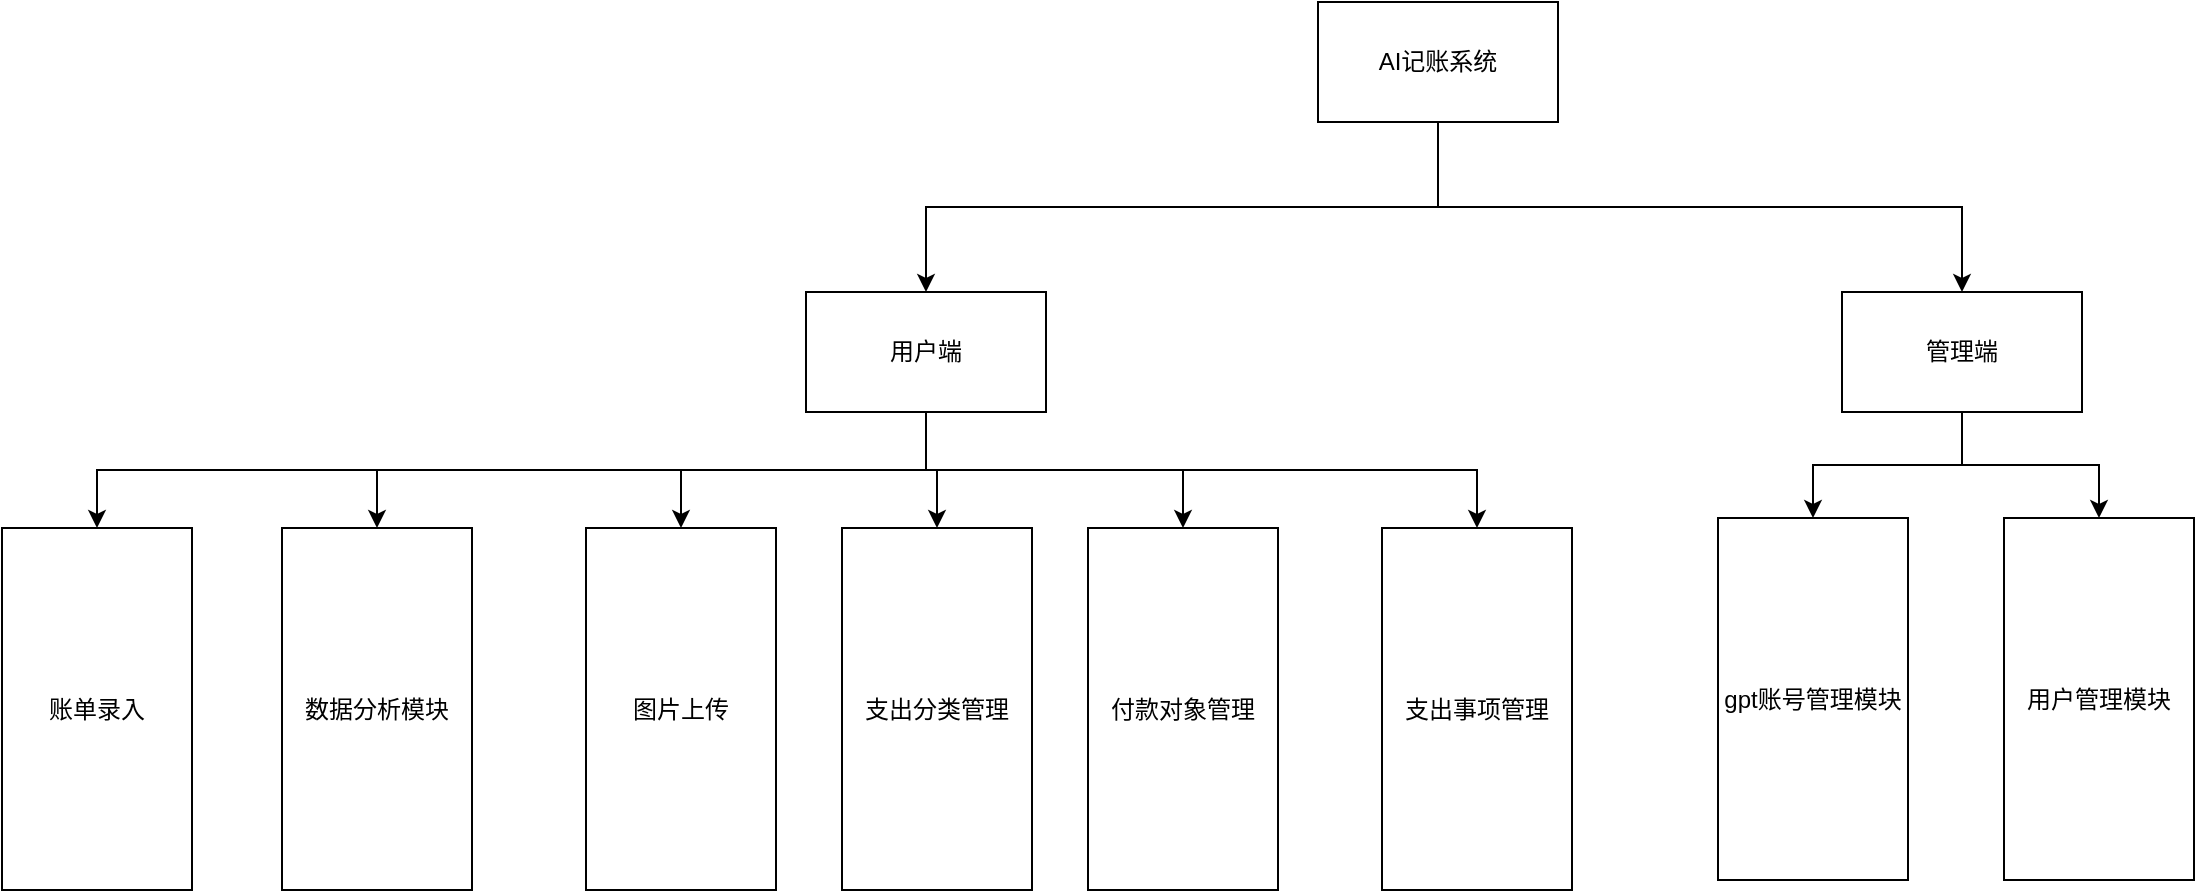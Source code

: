 <mxfile version="24.7.17" pages="10">
  <diagram name="系统功能模块图" id="47HzZC4zaf_FDOMyMsvs">
    <mxGraphModel dx="2048" dy="1787" grid="1" gridSize="10" guides="1" tooltips="1" connect="1" arrows="1" fold="1" page="1" pageScale="1" pageWidth="827" pageHeight="1169" math="0" shadow="0">
      <root>
        <mxCell id="0" />
        <mxCell id="1" parent="0" />
        <mxCell id="k72ShCJNPWPTYYfwveIk-1" style="edgeStyle=orthogonalEdgeStyle;rounded=0;orthogonalLoop=1;jettySize=auto;html=1;exitX=0.5;exitY=1;exitDx=0;exitDy=0;" edge="1" parent="1" source="k72ShCJNPWPTYYfwveIk-3" target="k72ShCJNPWPTYYfwveIk-9">
          <mxGeometry relative="1" as="geometry" />
        </mxCell>
        <mxCell id="k72ShCJNPWPTYYfwveIk-2" style="edgeStyle=orthogonalEdgeStyle;rounded=0;orthogonalLoop=1;jettySize=auto;html=1;exitX=0.5;exitY=1;exitDx=0;exitDy=0;entryX=0.5;entryY=0;entryDx=0;entryDy=0;" edge="1" parent="1" source="k72ShCJNPWPTYYfwveIk-3" target="k72ShCJNPWPTYYfwveIk-12">
          <mxGeometry relative="1" as="geometry" />
        </mxCell>
        <mxCell id="k72ShCJNPWPTYYfwveIk-3" value="AI记账系统" style="rounded=0;whiteSpace=wrap;html=1;" vertex="1" parent="1">
          <mxGeometry x="28" y="-51" width="120" height="60" as="geometry" />
        </mxCell>
        <mxCell id="k72ShCJNPWPTYYfwveIk-4" style="edgeStyle=orthogonalEdgeStyle;rounded=0;orthogonalLoop=1;jettySize=auto;html=1;exitX=0.5;exitY=1;exitDx=0;exitDy=0;entryX=0.5;entryY=0;entryDx=0;entryDy=0;" edge="1" parent="1" source="k72ShCJNPWPTYYfwveIk-9" target="k72ShCJNPWPTYYfwveIk-13">
          <mxGeometry relative="1" as="geometry" />
        </mxCell>
        <mxCell id="k72ShCJNPWPTYYfwveIk-5" style="edgeStyle=orthogonalEdgeStyle;rounded=0;orthogonalLoop=1;jettySize=auto;html=1;exitX=0.5;exitY=1;exitDx=0;exitDy=0;" edge="1" parent="1" source="k72ShCJNPWPTYYfwveIk-9" target="k72ShCJNPWPTYYfwveIk-14">
          <mxGeometry relative="1" as="geometry" />
        </mxCell>
        <mxCell id="k72ShCJNPWPTYYfwveIk-6" style="edgeStyle=orthogonalEdgeStyle;rounded=0;orthogonalLoop=1;jettySize=auto;html=1;exitX=0.5;exitY=1;exitDx=0;exitDy=0;entryX=0.5;entryY=0;entryDx=0;entryDy=0;" edge="1" parent="1" source="k72ShCJNPWPTYYfwveIk-9" target="k72ShCJNPWPTYYfwveIk-15">
          <mxGeometry relative="1" as="geometry" />
        </mxCell>
        <mxCell id="k72ShCJNPWPTYYfwveIk-7" style="edgeStyle=orthogonalEdgeStyle;rounded=0;orthogonalLoop=1;jettySize=auto;html=1;exitX=0.5;exitY=1;exitDx=0;exitDy=0;entryX=0.5;entryY=0;entryDx=0;entryDy=0;" edge="1" parent="1" source="k72ShCJNPWPTYYfwveIk-9" target="k72ShCJNPWPTYYfwveIk-16">
          <mxGeometry relative="1" as="geometry" />
        </mxCell>
        <mxCell id="k72ShCJNPWPTYYfwveIk-8" style="edgeStyle=orthogonalEdgeStyle;rounded=0;orthogonalLoop=1;jettySize=auto;html=1;exitX=0.5;exitY=1;exitDx=0;exitDy=0;entryX=0.5;entryY=0;entryDx=0;entryDy=0;" edge="1" parent="1" source="k72ShCJNPWPTYYfwveIk-9" target="k72ShCJNPWPTYYfwveIk-17">
          <mxGeometry relative="1" as="geometry" />
        </mxCell>
        <mxCell id="2A6l9kM1xLO7CppK2SdV-2" style="edgeStyle=orthogonalEdgeStyle;rounded=0;orthogonalLoop=1;jettySize=auto;html=1;exitX=0.5;exitY=1;exitDx=0;exitDy=0;" edge="1" parent="1" source="k72ShCJNPWPTYYfwveIk-9" target="2A6l9kM1xLO7CppK2SdV-1">
          <mxGeometry relative="1" as="geometry" />
        </mxCell>
        <mxCell id="k72ShCJNPWPTYYfwveIk-9" value="用户端" style="rounded=0;whiteSpace=wrap;html=1;" vertex="1" parent="1">
          <mxGeometry x="-228" y="94" width="120" height="60" as="geometry" />
        </mxCell>
        <mxCell id="k72ShCJNPWPTYYfwveIk-10" style="edgeStyle=orthogonalEdgeStyle;rounded=0;orthogonalLoop=1;jettySize=auto;html=1;exitX=0.5;exitY=1;exitDx=0;exitDy=0;entryX=0.5;entryY=0;entryDx=0;entryDy=0;" edge="1" parent="1" source="k72ShCJNPWPTYYfwveIk-12" target="k72ShCJNPWPTYYfwveIk-19">
          <mxGeometry relative="1" as="geometry" />
        </mxCell>
        <mxCell id="k72ShCJNPWPTYYfwveIk-11" style="edgeStyle=orthogonalEdgeStyle;rounded=0;orthogonalLoop=1;jettySize=auto;html=1;exitX=0.5;exitY=1;exitDx=0;exitDy=0;entryX=0.5;entryY=0;entryDx=0;entryDy=0;" edge="1" parent="1" source="k72ShCJNPWPTYYfwveIk-12" target="k72ShCJNPWPTYYfwveIk-18">
          <mxGeometry relative="1" as="geometry" />
        </mxCell>
        <mxCell id="k72ShCJNPWPTYYfwveIk-12" value="管理端" style="rounded=0;whiteSpace=wrap;html=1;" vertex="1" parent="1">
          <mxGeometry x="290" y="94" width="120" height="60" as="geometry" />
        </mxCell>
        <mxCell id="k72ShCJNPWPTYYfwveIk-13" value="账单录入" style="rounded=0;whiteSpace=wrap;html=1;" vertex="1" parent="1">
          <mxGeometry x="-630" y="212" width="95" height="181" as="geometry" />
        </mxCell>
        <mxCell id="k72ShCJNPWPTYYfwveIk-14" value="&lt;div class=&quot;lake-content&quot;&gt;图片上传&lt;/div&gt;" style="rounded=0;whiteSpace=wrap;html=1;" vertex="1" parent="1">
          <mxGeometry x="-338" y="212" width="95" height="181" as="geometry" />
        </mxCell>
        <mxCell id="k72ShCJNPWPTYYfwveIk-15" value="&lt;div class=&quot;lake-content&quot;&gt;&lt;div class=&quot;lake-content&quot;&gt;支出分类管理&lt;/div&gt;&lt;/div&gt;" style="rounded=0;whiteSpace=wrap;html=1;" vertex="1" parent="1">
          <mxGeometry x="-210" y="212" width="95" height="181" as="geometry" />
        </mxCell>
        <mxCell id="k72ShCJNPWPTYYfwveIk-16" value="&lt;div class=&quot;lake-content&quot;&gt;&lt;div class=&quot;lake-content&quot;&gt;&lt;div class=&quot;lake-content&quot;&gt;付款对象管理&lt;/div&gt;&lt;/div&gt;&lt;/div&gt;" style="rounded=0;whiteSpace=wrap;html=1;" vertex="1" parent="1">
          <mxGeometry x="-87" y="212" width="95" height="181" as="geometry" />
        </mxCell>
        <mxCell id="k72ShCJNPWPTYYfwveIk-17" value="&lt;div class=&quot;lake-content&quot;&gt;&lt;div class=&quot;lake-content&quot;&gt;&lt;div class=&quot;lake-content&quot;&gt;&lt;div class=&quot;lake-content&quot;&gt;支出事项管理&lt;/div&gt;&lt;/div&gt;&lt;/div&gt;&lt;/div&gt;" style="rounded=0;whiteSpace=wrap;html=1;" vertex="1" parent="1">
          <mxGeometry x="60" y="212" width="95" height="181" as="geometry" />
        </mxCell>
        <mxCell id="k72ShCJNPWPTYYfwveIk-18" value="用户管理模块" style="rounded=0;whiteSpace=wrap;html=1;" vertex="1" parent="1">
          <mxGeometry x="371" y="207" width="95" height="181" as="geometry" />
        </mxCell>
        <mxCell id="k72ShCJNPWPTYYfwveIk-19" value="&lt;div class=&quot;lake-content&quot;&gt;&lt;div class=&quot;lake-content&quot;&gt;&lt;div class=&quot;lake-content&quot;&gt;&lt;div class=&quot;lake-content&quot;&gt;&lt;div class=&quot;lake-content&quot;&gt;gpt账号管理模块&lt;/div&gt;&lt;/div&gt;&lt;/div&gt;&lt;/div&gt;&lt;/div&gt;" style="rounded=0;whiteSpace=wrap;html=1;" vertex="1" parent="1">
          <mxGeometry x="228" y="207" width="95" height="181" as="geometry" />
        </mxCell>
        <mxCell id="2A6l9kM1xLO7CppK2SdV-1" value="数据分析模块" style="rounded=0;whiteSpace=wrap;html=1;" vertex="1" parent="1">
          <mxGeometry x="-490" y="212" width="95" height="181" as="geometry" />
        </mxCell>
      </root>
    </mxGraphModel>
  </diagram>
  <diagram id="rXpqxrs2fbxfMv4wxJCb" name="数据库ER">
    <mxGraphModel dx="1217" dy="1051" grid="0" gridSize="10" guides="1" tooltips="1" connect="1" arrows="1" fold="1" page="0" pageScale="1" pageWidth="827" pageHeight="1169" math="0" shadow="0">
      <root>
        <mxCell id="0" />
        <mxCell id="1" parent="0" />
        <mxCell id="aLaAh5bte2F1In5p6Arb-22" value="1" style="edgeStyle=orthogonalEdgeStyle;rounded=0;orthogonalLoop=1;jettySize=auto;html=1;exitX=0;exitY=0.5;exitDx=0;exitDy=0;entryX=1;entryY=0.5;entryDx=0;entryDy=0;strokeWidth=2;fontStyle=1;endArrow=none;endFill=0;fontSize=15;" edge="1" parent="1" source="aLaAh5bte2F1In5p6Arb-1" target="aLaAh5bte2F1In5p6Arb-21">
          <mxGeometry relative="1" as="geometry" />
        </mxCell>
        <mxCell id="aLaAh5bte2F1In5p6Arb-1" value="用户" style="rounded=0;whiteSpace=wrap;html=1;fontStyle=1;strokeWidth=2;fontSize=15;" vertex="1" parent="1">
          <mxGeometry x="390" y="-40" width="120" height="60" as="geometry" />
        </mxCell>
        <mxCell id="aLaAh5bte2F1In5p6Arb-2" value="收款方" style="rounded=0;whiteSpace=wrap;html=1;fontStyle=1;strokeWidth=2;fontSize=15;" vertex="1" parent="1">
          <mxGeometry x="-100" y="100" width="120" height="60" as="geometry" />
        </mxCell>
        <mxCell id="aLaAh5bte2F1In5p6Arb-3" value="付款分类" style="rounded=0;whiteSpace=wrap;html=1;fontStyle=1;strokeWidth=2;fontSize=15;" vertex="1" parent="1">
          <mxGeometry x="230" y="100" width="120" height="60" as="geometry" />
        </mxCell>
        <mxCell id="aLaAh5bte2F1In5p6Arb-4" value="付款事项" style="rounded=0;whiteSpace=wrap;html=1;fontStyle=1;strokeWidth=2;fontSize=15;" vertex="1" parent="1">
          <mxGeometry x="70" y="100" width="120" height="60" as="geometry" />
        </mxCell>
        <mxCell id="aLaAh5bte2F1In5p6Arb-5" value="账单" style="rounded=0;whiteSpace=wrap;html=1;fontStyle=1;strokeWidth=2;fontSize=15;" vertex="1" parent="1">
          <mxGeometry x="390" y="250" width="120" height="60" as="geometry" />
        </mxCell>
        <mxCell id="aLaAh5bte2F1In5p6Arb-8" value="1" style="edgeStyle=orthogonalEdgeStyle;rounded=0;orthogonalLoop=1;jettySize=auto;html=1;exitX=0.5;exitY=0;exitDx=0;exitDy=0;entryX=0.5;entryY=1;entryDx=0;entryDy=0;endArrow=none;endFill=0;strokeWidth=2;fontStyle=1;fontSize=15;" edge="1" parent="1" source="aLaAh5bte2F1In5p6Arb-6" target="aLaAh5bte2F1In5p6Arb-1">
          <mxGeometry relative="1" as="geometry" />
        </mxCell>
        <mxCell id="aLaAh5bte2F1In5p6Arb-9" value="N" style="edgeStyle=orthogonalEdgeStyle;rounded=0;orthogonalLoop=1;jettySize=auto;html=1;exitX=0.5;exitY=1;exitDx=0;exitDy=0;endArrow=none;endFill=0;strokeWidth=2;fontStyle=1;fontSize=15;" edge="1" parent="1" source="aLaAh5bte2F1In5p6Arb-6" target="aLaAh5bte2F1In5p6Arb-5">
          <mxGeometry relative="1" as="geometry" />
        </mxCell>
        <mxCell id="aLaAh5bte2F1In5p6Arb-6" value="属于" style="rhombus;whiteSpace=wrap;html=1;fontStyle=1;strokeWidth=2;fontSize=15;" vertex="1" parent="1">
          <mxGeometry x="410" y="90" width="80" height="80" as="geometry" />
        </mxCell>
        <mxCell id="aLaAh5bte2F1In5p6Arb-11" value="N" style="edgeStyle=orthogonalEdgeStyle;rounded=0;orthogonalLoop=1;jettySize=auto;html=1;exitX=0.5;exitY=0;exitDx=0;exitDy=0;endArrow=none;endFill=0;strokeWidth=2;fontStyle=1;fontSize=15;" edge="1" parent="1" source="aLaAh5bte2F1In5p6Arb-10" target="aLaAh5bte2F1In5p6Arb-3">
          <mxGeometry relative="1" as="geometry" />
        </mxCell>
        <mxCell id="aLaAh5bte2F1In5p6Arb-12" value="1" style="edgeStyle=orthogonalEdgeStyle;rounded=0;orthogonalLoop=1;jettySize=auto;html=1;exitX=1;exitY=0.5;exitDx=0;exitDy=0;entryX=0;entryY=0.5;entryDx=0;entryDy=0;endArrow=none;endFill=0;strokeWidth=2;fontStyle=1;fontSize=15;" edge="1" parent="1" source="aLaAh5bte2F1In5p6Arb-10" target="aLaAh5bte2F1In5p6Arb-5">
          <mxGeometry relative="1" as="geometry" />
        </mxCell>
        <mxCell id="aLaAh5bte2F1In5p6Arb-10" value="关联" style="rhombus;whiteSpace=wrap;html=1;fontStyle=1;strokeWidth=2;fontSize=15;" vertex="1" parent="1">
          <mxGeometry x="250" y="240" width="80" height="80" as="geometry" />
        </mxCell>
        <mxCell id="aLaAh5bte2F1In5p6Arb-15" value="N" style="edgeStyle=orthogonalEdgeStyle;rounded=0;orthogonalLoop=1;jettySize=auto;html=1;endArrow=none;endFill=0;strokeWidth=2;fontStyle=1;exitX=0.5;exitY=1;exitDx=0;exitDy=0;fontSize=15;" edge="1" parent="1" source="aLaAh5bte2F1In5p6Arb-10" target="aLaAh5bte2F1In5p6Arb-2">
          <mxGeometry relative="1" as="geometry">
            <mxPoint x="240" y="120" as="sourcePoint" />
          </mxGeometry>
        </mxCell>
        <mxCell id="aLaAh5bte2F1In5p6Arb-18" value="N" style="edgeStyle=orthogonalEdgeStyle;rounded=0;orthogonalLoop=1;jettySize=auto;html=1;exitX=0;exitY=0.5;exitDx=0;exitDy=0;endArrow=none;endFill=0;strokeWidth=2;fontStyle=1;fontSize=15;" edge="1" parent="1" source="aLaAh5bte2F1In5p6Arb-10" target="aLaAh5bte2F1In5p6Arb-4">
          <mxGeometry relative="1" as="geometry" />
        </mxCell>
        <mxCell id="aLaAh5bte2F1In5p6Arb-28" value="N" style="edgeStyle=orthogonalEdgeStyle;rounded=0;orthogonalLoop=1;jettySize=auto;html=1;exitX=0.5;exitY=1;exitDx=0;exitDy=0;strokeWidth=2;fontStyle=1;endArrow=none;endFill=0;fontSize=15;" edge="1" parent="1" source="aLaAh5bte2F1In5p6Arb-21" target="aLaAh5bte2F1In5p6Arb-3">
          <mxGeometry relative="1" as="geometry" />
        </mxCell>
        <mxCell id="aLaAh5bte2F1In5p6Arb-29" value="N" style="edgeStyle=orthogonalEdgeStyle;rounded=0;orthogonalLoop=1;jettySize=auto;html=1;exitX=0;exitY=0.5;exitDx=0;exitDy=0;entryX=0.5;entryY=0;entryDx=0;entryDy=0;strokeWidth=2;fontStyle=1;endArrow=none;endFill=0;fontSize=15;" edge="1" parent="1" source="aLaAh5bte2F1In5p6Arb-21" target="aLaAh5bte2F1In5p6Arb-4">
          <mxGeometry relative="1" as="geometry" />
        </mxCell>
        <mxCell id="aLaAh5bte2F1In5p6Arb-30" value="N" style="edgeStyle=orthogonalEdgeStyle;rounded=0;orthogonalLoop=1;jettySize=auto;html=1;exitX=0.5;exitY=0;exitDx=0;exitDy=0;entryX=0.5;entryY=0;entryDx=0;entryDy=0;strokeWidth=2;fontStyle=1;endArrow=none;endFill=0;fontSize=15;" edge="1" parent="1" source="aLaAh5bte2F1In5p6Arb-21" target="aLaAh5bte2F1In5p6Arb-2">
          <mxGeometry relative="1" as="geometry" />
        </mxCell>
        <mxCell id="aLaAh5bte2F1In5p6Arb-21" value="管理" style="rhombus;whiteSpace=wrap;html=1;fontStyle=1;strokeWidth=2;fontSize=15;" vertex="1" parent="1">
          <mxGeometry x="250" y="-50" width="80" height="80" as="geometry" />
        </mxCell>
      </root>
    </mxGraphModel>
  </diagram>
  <diagram id="ItvCsxvdkxpMp3RBU3dZ" name="架构设计图">
    <mxGraphModel dx="1221" dy="618" grid="1" gridSize="10" guides="1" tooltips="1" connect="1" arrows="1" fold="1" page="1" pageScale="1" pageWidth="827" pageHeight="1169" math="0" shadow="0">
      <root>
        <mxCell id="0" />
        <mxCell id="1" parent="0" />
        <mxCell id="QSkCT-27QQO0lxmMkj0a-1" value="数据库层与外部服务" style="whiteSpace=wrap;strokeWidth=2;verticalAlign=top;" vertex="1" parent="1">
          <mxGeometry x="55" y="539" width="685" height="71" as="geometry" />
        </mxCell>
        <mxCell id="QSkCT-27QQO0lxmMkj0a-2" value="MySQL 数据库" style="whiteSpace=wrap;strokeWidth=2;" vertex="1" parent="1">
          <mxGeometry x="170" y="563" width="114" height="34" as="geometry" />
        </mxCell>
        <mxCell id="QSkCT-27QQO0lxmMkj0a-3" value="GPT 模型" style="whiteSpace=wrap;strokeWidth=2;" vertex="1" parent="1">
          <mxGeometry x="483" y="563" width="81" height="34" as="geometry" />
        </mxCell>
        <mxCell id="QSkCT-27QQO0lxmMkj0a-4" value="后端服务层" style="whiteSpace=wrap;strokeWidth=2;verticalAlign=top;" vertex="1" parent="1">
          <mxGeometry x="55" y="230" width="684.5" height="250" as="geometry" />
        </mxCell>
        <mxCell id="QSkCT-27QQO0lxmMkj0a-5" value="Controllers (控制器层)" style="whiteSpace=wrap;strokeWidth=2;" vertex="1" parent="1">
          <mxGeometry x="262" y="262" width="174" height="34" as="geometry" />
        </mxCell>
        <mxCell id="QSkCT-27QQO0lxmMkj0a-6" value="Services (服务层)" style="whiteSpace=wrap;strokeWidth=2;" vertex="1" parent="1">
          <mxGeometry x="280" y="346" width="138" height="34" as="geometry" />
        </mxCell>
        <mxCell id="QSkCT-27QQO0lxmMkj0a-7" value="Data Access Layer (数据访问层 - MyBatis-Plus)" style="whiteSpace=wrap;strokeWidth=2;" vertex="1" parent="1">
          <mxGeometry x="62.5" y="424" width="329" height="40" as="geometry" />
        </mxCell>
        <mxCell id="QSkCT-27QQO0lxmMkj0a-8" value="AI 交互模块 (GPT 解析)" style="whiteSpace=wrap;strokeWidth=2;" vertex="1" parent="1">
          <mxGeometry x="449" y="430" width="149" height="34" as="geometry" />
        </mxCell>
        <mxCell id="QSkCT-27QQO0lxmMkj0a-9" value="用户界面层" style="whiteSpace=wrap;strokeWidth=2;verticalAlign=top;" vertex="1" parent="1">
          <mxGeometry x="55" y="20" width="682" height="160" as="geometry" />
        </mxCell>
        <mxCell id="QSkCT-27QQO0lxmMkj0a-10" value="首页汇总页" style="whiteSpace=wrap;strokeWidth=2;" vertex="1" parent="1">
          <mxGeometry x="102" y="60" width="138" height="34" as="geometry" />
        </mxCell>
        <mxCell id="QSkCT-27QQO0lxmMkj0a-11" value="前端 (Vue.js + Vant UI)" style="whiteSpace=wrap;strokeWidth=2;" vertex="1" parent="1">
          <mxGeometry x="287" y="129" width="177" height="34" as="geometry" />
        </mxCell>
        <mxCell id="QSkCT-27QQO0lxmMkj0a-12" value="" style="curved=1;startArrow=none;endArrow=block;exitX=0.499;exitY=0.99;entryX=0.308;entryY=-0.01;rounded=0;" edge="1" parent="1" source="QSkCT-27QQO0lxmMkj0a-10" target="QSkCT-27QQO0lxmMkj0a-11">
          <mxGeometry relative="1" as="geometry">
            <Array as="points">
              <mxPoint x="292" y="104" />
            </Array>
          </mxGeometry>
        </mxCell>
        <mxCell id="QSkCT-27QQO0lxmMkj0a-13" value="" style="curved=1;startArrow=none;endArrow=block;exitX=0.498;exitY=0.98;entryX=0.5;entryY=0.01;rounded=0;" edge="1" parent="1" source="QSkCT-27QQO0lxmMkj0a-11" target="QSkCT-27QQO0lxmMkj0a-5">
          <mxGeometry relative="1" as="geometry">
            <Array as="points" />
          </mxGeometry>
        </mxCell>
        <mxCell id="QSkCT-27QQO0lxmMkj0a-14" value="" style="curved=1;startArrow=none;endArrow=block;exitX=0.5;exitY=1.0;entryX=0.501;entryY=1.122e-7;rounded=0;" edge="1" parent="1" source="QSkCT-27QQO0lxmMkj0a-5" target="QSkCT-27QQO0lxmMkj0a-6">
          <mxGeometry relative="1" as="geometry">
            <Array as="points" />
          </mxGeometry>
        </mxCell>
        <mxCell id="QSkCT-27QQO0lxmMkj0a-15" value="" style="curved=1;startArrow=none;endArrow=block;exitX=0.069;exitY=0.99;entryX=0.5;entryY=-0.01;rounded=0;" edge="1" parent="1" source="QSkCT-27QQO0lxmMkj0a-6" target="QSkCT-27QQO0lxmMkj0a-7">
          <mxGeometry relative="1" as="geometry">
            <Array as="points">
              <mxPoint x="227" y="405" />
            </Array>
          </mxGeometry>
        </mxCell>
        <mxCell id="QSkCT-27QQO0lxmMkj0a-16" value="" style="curved=1;startArrow=none;endArrow=block;exitX=0.932;exitY=0.99;entryX=0.498;entryY=-0.01;rounded=0;" edge="1" parent="1" source="QSkCT-27QQO0lxmMkj0a-6" target="QSkCT-27QQO0lxmMkj0a-8">
          <mxGeometry relative="1" as="geometry">
            <Array as="points">
              <mxPoint x="523" y="405" />
            </Array>
          </mxGeometry>
        </mxCell>
        <mxCell id="QSkCT-27QQO0lxmMkj0a-17" value="" style="curved=1;startArrow=none;endArrow=block;exitX=0.5;exitY=0.98;entryX=0.5;entryY=0.01;rounded=0;" edge="1" parent="1" source="QSkCT-27QQO0lxmMkj0a-7" target="QSkCT-27QQO0lxmMkj0a-2">
          <mxGeometry relative="1" as="geometry">
            <Array as="points" />
          </mxGeometry>
        </mxCell>
        <mxCell id="QSkCT-27QQO0lxmMkj0a-18" value="" style="curved=1;startArrow=none;endArrow=block;exitX=0.498;exitY=0.98;entryX=0.496;entryY=0.01;rounded=0;" edge="1" parent="1" source="QSkCT-27QQO0lxmMkj0a-8" target="QSkCT-27QQO0lxmMkj0a-3">
          <mxGeometry relative="1" as="geometry">
            <Array as="points" />
          </mxGeometry>
        </mxCell>
        <mxCell id="QSkCT-27QQO0lxmMkj0a-19" style="rounded=0;orthogonalLoop=1;jettySize=auto;html=1;exitX=0.5;exitY=1;exitDx=0;exitDy=0;entryX=0.5;entryY=0;entryDx=0;entryDy=0;" edge="1" parent="1" source="QSkCT-27QQO0lxmMkj0a-20" target="QSkCT-27QQO0lxmMkj0a-11">
          <mxGeometry relative="1" as="geometry" />
        </mxCell>
        <mxCell id="QSkCT-27QQO0lxmMkj0a-20" value="日历视图页" style="whiteSpace=wrap;strokeWidth=2;" vertex="1" parent="1">
          <mxGeometry x="262" y="60" width="138" height="34" as="geometry" />
        </mxCell>
        <mxCell id="QSkCT-27QQO0lxmMkj0a-21" style="rounded=0;orthogonalLoop=1;jettySize=auto;html=1;exitX=0.5;exitY=1;exitDx=0;exitDy=0;entryX=0.75;entryY=0;entryDx=0;entryDy=0;" edge="1" parent="1" source="QSkCT-27QQO0lxmMkj0a-22" target="QSkCT-27QQO0lxmMkj0a-11">
          <mxGeometry relative="1" as="geometry" />
        </mxCell>
        <mxCell id="QSkCT-27QQO0lxmMkj0a-22" value="统计分析页" style="whiteSpace=wrap;strokeWidth=2;" vertex="1" parent="1">
          <mxGeometry x="412" y="60" width="138" height="34" as="geometry" />
        </mxCell>
        <mxCell id="QSkCT-27QQO0lxmMkj0a-23" style="rounded=0;orthogonalLoop=1;jettySize=auto;html=1;exitX=0.5;exitY=1;exitDx=0;exitDy=0;entryX=1;entryY=0;entryDx=0;entryDy=0;" edge="1" parent="1" source="QSkCT-27QQO0lxmMkj0a-24" target="QSkCT-27QQO0lxmMkj0a-11">
          <mxGeometry relative="1" as="geometry" />
        </mxCell>
        <mxCell id="QSkCT-27QQO0lxmMkj0a-24" value="账单录入" style="whiteSpace=wrap;strokeWidth=2;" vertex="1" parent="1">
          <mxGeometry x="572" y="60" width="138" height="34" as="geometry" />
        </mxCell>
      </root>
    </mxGraphModel>
  </diagram>
  <diagram id="9_TgPMW42HGxaG9ToHx-" name="功能架构图">
    <mxGraphModel dx="1221" dy="618" grid="1" gridSize="10" guides="1" tooltips="1" connect="1" arrows="1" fold="1" page="1" pageScale="1" pageWidth="827" pageHeight="1169" math="0" shadow="0">
      <root>
        <mxCell id="0" />
        <mxCell id="1" parent="0" />
        <mxCell id="wRnytyM9bnB2fyKdIqF7-1" value="" style="rounded=1;whiteSpace=wrap;html=1;fontStyle=1;strokeWidth=2;" vertex="1" parent="1">
          <mxGeometry x="240" y="50" width="560" height="100" as="geometry" />
        </mxCell>
        <mxCell id="wRnytyM9bnB2fyKdIqF7-2" value="" style="rounded=1;whiteSpace=wrap;html=1;fontStyle=1;strokeWidth=2;" vertex="1" parent="1">
          <mxGeometry x="240" y="242.5" width="613" height="101.5" as="geometry" />
        </mxCell>
        <mxCell id="wRnytyM9bnB2fyKdIqF7-3" value="" style="rounded=1;whiteSpace=wrap;html=1;fontStyle=1;strokeWidth=2;" vertex="1" parent="1">
          <mxGeometry x="240" y="430" width="390" height="90" as="geometry" />
        </mxCell>
        <mxCell id="wRnytyM9bnB2fyKdIqF7-4" value="日历视图" style="rounded=1;whiteSpace=wrap;html=1;fontStyle=1;strokeWidth=2;" vertex="1" parent="1">
          <mxGeometry x="510" y="70" width="120" height="60" as="geometry" />
        </mxCell>
        <mxCell id="wRnytyM9bnB2fyKdIqF7-5" style="edgeStyle=orthogonalEdgeStyle;rounded=0;orthogonalLoop=1;jettySize=auto;html=1;exitX=0.5;exitY=1;exitDx=0;exitDy=0;entryX=0.5;entryY=0;entryDx=0;entryDy=0;startArrow=classic;startFill=1;curved=1;fontStyle=1;strokeWidth=2;" edge="1" parent="1" source="wRnytyM9bnB2fyKdIqF7-8" target="wRnytyM9bnB2fyKdIqF7-10">
          <mxGeometry relative="1" as="geometry" />
        </mxCell>
        <mxCell id="wRnytyM9bnB2fyKdIqF7-6" style="edgeStyle=orthogonalEdgeStyle;rounded=0;orthogonalLoop=1;jettySize=auto;html=1;exitX=0.5;exitY=0;exitDx=0;exitDy=0;entryX=0.5;entryY=1;entryDx=0;entryDy=0;curved=1;fontStyle=1;strokeWidth=2;" edge="1" parent="1" source="wRnytyM9bnB2fyKdIqF7-8" target="wRnytyM9bnB2fyKdIqF7-9">
          <mxGeometry relative="1" as="geometry" />
        </mxCell>
        <mxCell id="wRnytyM9bnB2fyKdIqF7-7" style="edgeStyle=orthogonalEdgeStyle;rounded=0;orthogonalLoop=1;jettySize=auto;html=1;exitX=0.75;exitY=0;exitDx=0;exitDy=0;entryX=0.25;entryY=1;entryDx=0;entryDy=0;curved=1;fontStyle=1;strokeWidth=2;" edge="1" parent="1" source="wRnytyM9bnB2fyKdIqF7-8" target="wRnytyM9bnB2fyKdIqF7-4">
          <mxGeometry relative="1" as="geometry" />
        </mxCell>
        <mxCell id="wRnytyM9bnB2fyKdIqF7-8" value="账单管理模块" style="rounded=1;whiteSpace=wrap;html=1;fontStyle=1;strokeWidth=2;" vertex="1" parent="1">
          <mxGeometry x="260" y="260" width="120" height="60" as="geometry" />
        </mxCell>
        <mxCell id="wRnytyM9bnB2fyKdIqF7-9" value="账单统计模块" style="rounded=1;whiteSpace=wrap;html=1;fontStyle=1;strokeWidth=2;" vertex="1" parent="1">
          <mxGeometry x="265" y="70" width="120" height="60" as="geometry" />
        </mxCell>
        <mxCell id="wRnytyM9bnB2fyKdIqF7-10" value="MySQL" style="shape=datastore;whiteSpace=wrap;html=1;fontStyle=1;strokeWidth=2;" vertex="1" parent="1">
          <mxGeometry x="280" y="445" width="60" height="60" as="geometry" />
        </mxCell>
        <mxCell id="wRnytyM9bnB2fyKdIqF7-11" value="GPT模型" style="rounded=1;whiteSpace=wrap;html=1;fontStyle=1;strokeWidth=2;" vertex="1" parent="1">
          <mxGeometry x="520" y="451.25" width="80" height="47.5" as="geometry" />
        </mxCell>
        <mxCell id="wRnytyM9bnB2fyKdIqF7-12" style="rounded=0;orthogonalLoop=1;jettySize=auto;html=1;exitX=0.5;exitY=1;exitDx=0;exitDy=0;entryX=0.5;entryY=0;entryDx=0;entryDy=0;edgeStyle=orthogonalEdgeStyle;curved=1;fontStyle=1;strokeWidth=2;" edge="1" parent="1" source="wRnytyM9bnB2fyKdIqF7-21" target="wRnytyM9bnB2fyKdIqF7-11">
          <mxGeometry relative="1" as="geometry" />
        </mxCell>
        <mxCell id="wRnytyM9bnB2fyKdIqF7-13" style="edgeStyle=orthogonalEdgeStyle;rounded=0;orthogonalLoop=1;jettySize=auto;html=1;exitX=0.5;exitY=1;exitDx=0;exitDy=0;entryX=0.576;entryY=0.028;entryDx=0;entryDy=0;curved=1;fontStyle=1;strokeWidth=2;entryPerimeter=0;" edge="1" parent="1" source="wRnytyM9bnB2fyKdIqF7-14" target="wRnytyM9bnB2fyKdIqF7-20">
          <mxGeometry relative="1" as="geometry" />
        </mxCell>
        <mxCell id="wRnytyM9bnB2fyKdIqF7-14" value="自然语言录入" style="rounded=1;whiteSpace=wrap;html=1;fontStyle=1;strokeWidth=2;" vertex="1" parent="1">
          <mxGeometry x="650" y="70" width="120" height="60" as="geometry" />
        </mxCell>
        <mxCell id="wRnytyM9bnB2fyKdIqF7-15" value="&lt;span style=&quot;color: rgb(0, 0, 0); font-family: Helvetica; font-size: 12px; font-style: normal; font-variant-ligatures: normal; font-variant-caps: normal; letter-spacing: normal; orphans: 2; text-align: center; text-indent: 0px; text-transform: none; widows: 2; word-spacing: 0px; -webkit-text-stroke-width: 0px; background-color: rgb(251, 251, 251); text-decoration-thickness: initial; text-decoration-style: initial; text-decoration-color: initial; float: none; display: inline !important;&quot;&gt;后端服务层&lt;/span&gt;" style="text;whiteSpace=wrap;html=1;fontStyle=1;strokeWidth=2;" vertex="1" parent="1">
          <mxGeometry x="440" y="220" width="90" height="40" as="geometry" />
        </mxCell>
        <mxCell id="wRnytyM9bnB2fyKdIqF7-16" value="&lt;span style=&quot;color: rgb(0, 0, 0); font-family: Helvetica; font-size: 12px; font-style: normal; font-variant-ligatures: normal; font-variant-caps: normal; letter-spacing: normal; orphans: 2; text-align: center; text-indent: 0px; text-transform: none; widows: 2; word-spacing: 0px; -webkit-text-stroke-width: 0px; background-color: rgb(251, 251, 251); text-decoration-thickness: initial; text-decoration-style: initial; text-decoration-color: initial; float: none; display: inline !important;&quot;&gt;用户界面层&lt;/span&gt;" style="text;whiteSpace=wrap;html=1;fontStyle=1;strokeWidth=2;" vertex="1" parent="1">
          <mxGeometry x="460" y="20" width="90" height="40" as="geometry" />
        </mxCell>
        <mxCell id="wRnytyM9bnB2fyKdIqF7-17" value="&lt;span style=&quot;color: rgb(0, 0, 0); font-family: Helvetica; font-size: 12px; font-style: normal; font-variant-ligatures: normal; font-variant-caps: normal; letter-spacing: normal; orphans: 2; text-align: center; text-indent: 0px; text-transform: none; widows: 2; word-spacing: 0px; -webkit-text-stroke-width: 0px; background-color: rgb(251, 251, 251); text-decoration-thickness: initial; text-decoration-style: initial; text-decoration-color: initial; float: none; display: inline !important;&quot;&gt;数据库层与外部服务&lt;/span&gt;" style="text;whiteSpace=wrap;html=1;fontStyle=1;strokeWidth=2;" vertex="1" parent="1">
          <mxGeometry x="390" y="405" width="140" height="40" as="geometry" />
        </mxCell>
        <mxCell id="wRnytyM9bnB2fyKdIqF7-18" value="用户管理模块" style="rounded=1;whiteSpace=wrap;html=1;fontStyle=1;strokeWidth=2;" vertex="1" parent="1">
          <mxGeometry x="417" y="260" width="120" height="60" as="geometry" />
        </mxCell>
        <mxCell id="wRnytyM9bnB2fyKdIqF7-19" style="edgeStyle=none;rounded=0;orthogonalLoop=1;jettySize=auto;html=1;exitX=1;exitY=0.5;exitDx=0;exitDy=0;entryX=0;entryY=0.5;entryDx=0;entryDy=0;fontStyle=1;strokeWidth=2;" edge="1" parent="1" source="wRnytyM9bnB2fyKdIqF7-20" target="wRnytyM9bnB2fyKdIqF7-21">
          <mxGeometry relative="1" as="geometry" />
        </mxCell>
        <mxCell id="wRnytyM9bnB2fyKdIqF7-20" value="自然语言处理模块" style="rounded=1;whiteSpace=wrap;html=1;fontStyle=1;strokeWidth=2;" vertex="1" parent="1">
          <mxGeometry x="550" y="260" width="145" height="58" as="geometry" />
        </mxCell>
        <mxCell id="wRnytyM9bnB2fyKdIqF7-21" value="AI 交互模块" style="rounded=1;whiteSpace=wrap;html=1;fontStyle=1;strokeWidth=2;" vertex="1" parent="1">
          <mxGeometry x="721" y="259" width="120" height="60" as="geometry" />
        </mxCell>
      </root>
    </mxGraphModel>
  </diagram>
  <diagram id="6y2-3gy3OWtHWnKLq4Yx" name="用例图">
    <mxGraphModel grid="0" page="0" gridSize="10" guides="1" tooltips="1" connect="1" arrows="1" fold="1" pageScale="1" pageWidth="827" pageHeight="1169" math="0" shadow="0">
      <root>
        <mxCell id="0" />
        <mxCell id="1" parent="0" />
        <mxCell id="Osbx_EENR6xcQlzmfpFu-58" value="" style="rounded=0;whiteSpace=wrap;html=1;fontStyle=1" vertex="1" parent="1">
          <mxGeometry x="137" y="332" width="376" height="619" as="geometry" />
        </mxCell>
        <mxCell id="Osbx_EENR6xcQlzmfpFu-7" value="" style="startArrow=none;endArrow=block;entryX=0.04;entryY=0.294;rounded=0;exitX=0.5;exitY=0.5;exitDx=0;exitDy=0;exitPerimeter=0;orthogonal=1;fontStyle=1;entryDx=0;entryDy=0;entryPerimeter=0;" edge="1" parent="1" source="Osbx_EENR6xcQlzmfpFu-43" target="Osbx_EENR6xcQlzmfpFu-57">
          <mxGeometry relative="1" as="geometry">
            <mxPoint x="351" y="43.816" as="sourcePoint" />
            <mxPoint x="189.5" y="650" as="targetPoint" />
          </mxGeometry>
        </mxCell>
        <mxCell id="Osbx_EENR6xcQlzmfpFu-9" value="" style="startArrow=none;endArrow=block;exitX=0.5;exitY=0.5;rounded=0;exitDx=0;exitDy=0;exitPerimeter=0;orthogonal=1;fontStyle=1;entryX=0;entryY=0.5;entryDx=0;entryDy=0;entryPerimeter=0;" edge="1" parent="1" source="Osbx_EENR6xcQlzmfpFu-43" target="Osbx_EENR6xcQlzmfpFu-53">
          <mxGeometry relative="1" as="geometry">
            <mxPoint x="374.98" y="57" as="sourcePoint" />
            <mxPoint x="195" y="456" as="targetPoint" />
          </mxGeometry>
        </mxCell>
        <mxCell id="Osbx_EENR6xcQlzmfpFu-18" value="" style="startArrow=none;endArrow=block;rounded=0;orthogonal=1;fontStyle=1;exitX=0.5;exitY=0.5;exitDx=0;exitDy=0;exitPerimeter=0;entryX=0;entryY=0.5;entryDx=0;entryDy=0;entryPerimeter=0;" edge="1" parent="1" source="Osbx_EENR6xcQlzmfpFu-46" target="Osbx_EENR6xcQlzmfpFu-73">
          <mxGeometry relative="1" as="geometry">
            <mxPoint x="429" y="1992" as="sourcePoint" />
            <mxPoint x="167" y="1749" as="targetPoint" />
          </mxGeometry>
        </mxCell>
        <mxCell id="Osbx_EENR6xcQlzmfpFu-62" style="rounded=0;orthogonalLoop=1;jettySize=auto;html=1;exitX=0.5;exitY=0.5;exitDx=0;exitDy=0;exitPerimeter=0;" edge="1" parent="1" source="Osbx_EENR6xcQlzmfpFu-43" target="Osbx_EENR6xcQlzmfpFu-61">
          <mxGeometry relative="1" as="geometry" />
        </mxCell>
        <mxCell id="Osbx_EENR6xcQlzmfpFu-63" style="edgeStyle=none;rounded=0;orthogonalLoop=1;jettySize=auto;html=1;exitX=0.5;exitY=0.5;exitDx=0;exitDy=0;exitPerimeter=0;entryX=0.07;entryY=0.228;entryDx=0;entryDy=0;entryPerimeter=0;" edge="1" parent="1" source="Osbx_EENR6xcQlzmfpFu-43" target="Osbx_EENR6xcQlzmfpFu-60">
          <mxGeometry relative="1" as="geometry" />
        </mxCell>
        <mxCell id="Osbx_EENR6xcQlzmfpFu-43" value="用户" style="shape=umlActor;verticalLabelPosition=bottom;verticalAlign=top;html=1;outlineConnect=0;fontStyle=1" vertex="1" parent="1">
          <mxGeometry x="-3" y="564" width="30" height="60" as="geometry" />
        </mxCell>
        <mxCell id="Osbx_EENR6xcQlzmfpFu-94" style="edgeStyle=none;rounded=0;orthogonalLoop=1;jettySize=auto;html=1;exitX=0.5;exitY=0.5;exitDx=0;exitDy=0;exitPerimeter=0;" edge="1" parent="1" source="Osbx_EENR6xcQlzmfpFu-44" target="Osbx_EENR6xcQlzmfpFu-90">
          <mxGeometry relative="1" as="geometry" />
        </mxCell>
        <mxCell id="Osbx_EENR6xcQlzmfpFu-44" value="用户" style="shape=umlActor;verticalLabelPosition=bottom;verticalAlign=top;html=1;outlineConnect=0;fontStyle=1" vertex="1" parent="1">
          <mxGeometry x="-7" y="1428.5" width="30" height="60" as="geometry" />
        </mxCell>
        <mxCell id="Osbx_EENR6xcQlzmfpFu-87" style="edgeStyle=none;rounded=0;orthogonalLoop=1;jettySize=auto;html=1;exitX=0.5;exitY=0.5;exitDx=0;exitDy=0;exitPerimeter=0;" edge="1" parent="1" source="Osbx_EENR6xcQlzmfpFu-45" target="Osbx_EENR6xcQlzmfpFu-85">
          <mxGeometry relative="1" as="geometry" />
        </mxCell>
        <mxCell id="Osbx_EENR6xcQlzmfpFu-45" value="用户" style="shape=umlActor;verticalLabelPosition=bottom;verticalAlign=top;html=1;outlineConnect=0;fontStyle=1" vertex="1" parent="1">
          <mxGeometry x="2" y="1091" width="30" height="60" as="geometry" />
        </mxCell>
        <mxCell id="Osbx_EENR6xcQlzmfpFu-46" value="用户" style="shape=umlActor;verticalLabelPosition=bottom;verticalAlign=top;html=1;outlineConnect=0;fontStyle=1" vertex="1" parent="1">
          <mxGeometry x="6" y="1744" width="30" height="60" as="geometry" />
        </mxCell>
        <mxCell id="Osbx_EENR6xcQlzmfpFu-50" value="用户" style="shape=umlActor;verticalLabelPosition=bottom;verticalAlign=top;html=1;outlineConnect=0;fontStyle=1" vertex="1" parent="1">
          <mxGeometry x="-3" y="1243" width="30" height="60" as="geometry" />
        </mxCell>
        <mxCell id="Osbx_EENR6xcQlzmfpFu-69" style="edgeStyle=none;rounded=0;orthogonalLoop=1;jettySize=auto;html=1;exitX=0.855;exitY=0.855;exitDx=0;exitDy=0;exitPerimeter=0;" edge="1" parent="1" source="Osbx_EENR6xcQlzmfpFu-53" target="Osbx_EENR6xcQlzmfpFu-55">
          <mxGeometry relative="1" as="geometry" />
        </mxCell>
        <mxCell id="Osbx_EENR6xcQlzmfpFu-53" value="&lt;span style=&quot;font-size: 11px; text-wrap: nowrap;&quot;&gt;信息维护&lt;/span&gt;" style="strokeWidth=2;html=1;shape=mxgraph.flowchart.start_1;whiteSpace=wrap;fontStyle=1" vertex="1" parent="1">
          <mxGeometry x="180" y="542" width="100" height="60" as="geometry" />
        </mxCell>
        <mxCell id="Osbx_EENR6xcQlzmfpFu-54" value="用户登录" style="strokeWidth=2;html=1;shape=mxgraph.flowchart.start_1;whiteSpace=wrap;fontStyle=1" vertex="1" parent="1">
          <mxGeometry x="199" y="441" width="100" height="60" as="geometry" />
        </mxCell>
        <mxCell id="Osbx_EENR6xcQlzmfpFu-55" value="&lt;span style=&quot;font-size: 11px; text-wrap: nowrap;&quot;&gt;修改支出事项&lt;/span&gt;" style="strokeWidth=2;html=1;shape=mxgraph.flowchart.start_1;whiteSpace=wrap;fontStyle=1" vertex="1" parent="1">
          <mxGeometry x="344" y="554" width="100" height="60" as="geometry" />
        </mxCell>
        <mxCell id="Osbx_EENR6xcQlzmfpFu-56" value="&lt;span style=&quot;font-size: 11px; text-wrap: nowrap;&quot;&gt;修改付款对象&lt;/span&gt;" style="strokeWidth=2;html=1;shape=mxgraph.flowchart.start_1;whiteSpace=wrap;fontStyle=1" vertex="1" parent="1">
          <mxGeometry x="344" y="636" width="100" height="60" as="geometry" />
        </mxCell>
        <mxCell id="Osbx_EENR6xcQlzmfpFu-57" value="&lt;span style=&quot;font-size: 11px; text-wrap: nowrap;&quot;&gt;账单录入&lt;/span&gt;" style="strokeWidth=2;html=1;shape=mxgraph.flowchart.start_1;whiteSpace=wrap;fontStyle=1" vertex="1" parent="1">
          <mxGeometry x="184" y="642" width="100" height="60" as="geometry" />
        </mxCell>
        <mxCell id="Osbx_EENR6xcQlzmfpFu-59" value="AI 个人记账系统" style="text;strokeColor=none;align=center;fillColor=none;html=1;verticalAlign=middle;whiteSpace=wrap;rounded=0;fontStyle=1" vertex="1" parent="1">
          <mxGeometry x="284" y="332" width="96" height="32" as="geometry" />
        </mxCell>
        <mxCell id="Osbx_EENR6xcQlzmfpFu-81" style="edgeStyle=none;rounded=0;orthogonalLoop=1;jettySize=auto;html=1;exitX=1;exitY=0.5;exitDx=0;exitDy=0;exitPerimeter=0;" edge="1" parent="1" source="Osbx_EENR6xcQlzmfpFu-60" target="Osbx_EENR6xcQlzmfpFu-79">
          <mxGeometry relative="1" as="geometry" />
        </mxCell>
        <mxCell id="Osbx_EENR6xcQlzmfpFu-60" value="&lt;span style=&quot;font-size: 11px; text-wrap: nowrap;&quot;&gt;历史账单&lt;/span&gt;&lt;span style=&quot;font-size: 11px; text-wrap: nowrap;&quot;&gt;查看&lt;/span&gt;" style="strokeWidth=2;html=1;shape=mxgraph.flowchart.start_1;whiteSpace=wrap;fontStyle=1" vertex="1" parent="1">
          <mxGeometry x="177" y="754" width="100" height="60" as="geometry" />
        </mxCell>
        <mxCell id="Osbx_EENR6xcQlzmfpFu-61" value="&lt;span style=&quot;font-size: 11px; text-wrap: nowrap;&quot;&gt;查看账单数据分析&lt;/span&gt;" style="strokeWidth=2;html=1;shape=mxgraph.flowchart.start_1;whiteSpace=wrap;fontStyle=1" vertex="1" parent="1">
          <mxGeometry x="160" y="873" width="100" height="60" as="geometry" />
        </mxCell>
        <mxCell id="Osbx_EENR6xcQlzmfpFu-64" style="edgeStyle=none;rounded=0;orthogonalLoop=1;jettySize=auto;html=1;exitX=0.5;exitY=0.5;exitDx=0;exitDy=0;exitPerimeter=0;entryX=0.063;entryY=0.678;entryDx=0;entryDy=0;entryPerimeter=0;" edge="1" parent="1" source="Osbx_EENR6xcQlzmfpFu-43" target="Osbx_EENR6xcQlzmfpFu-54">
          <mxGeometry relative="1" as="geometry" />
        </mxCell>
        <mxCell id="Osbx_EENR6xcQlzmfpFu-67" value="&lt;span style=&quot;font-size: 11px; text-wrap: nowrap;&quot;&gt;修改支出分类&lt;/span&gt;" style="strokeWidth=2;html=1;shape=mxgraph.flowchart.start_1;whiteSpace=wrap;fontStyle=1" vertex="1" parent="1">
          <mxGeometry x="347" y="476" width="100" height="60" as="geometry" />
        </mxCell>
        <mxCell id="Osbx_EENR6xcQlzmfpFu-68" style="edgeStyle=none;rounded=0;orthogonalLoop=1;jettySize=auto;html=1;exitX=1;exitY=0.5;exitDx=0;exitDy=0;exitPerimeter=0;entryX=0;entryY=0.5;entryDx=0;entryDy=0;entryPerimeter=0;" edge="1" parent="1" source="Osbx_EENR6xcQlzmfpFu-53" target="Osbx_EENR6xcQlzmfpFu-67">
          <mxGeometry relative="1" as="geometry" />
        </mxCell>
        <mxCell id="Osbx_EENR6xcQlzmfpFu-70" style="edgeStyle=none;rounded=0;orthogonalLoop=1;jettySize=auto;html=1;exitX=0.855;exitY=0.855;exitDx=0;exitDy=0;exitPerimeter=0;entryX=0;entryY=0.5;entryDx=0;entryDy=0;entryPerimeter=0;" edge="1" parent="1" source="Osbx_EENR6xcQlzmfpFu-53" target="Osbx_EENR6xcQlzmfpFu-56">
          <mxGeometry relative="1" as="geometry" />
        </mxCell>
        <mxCell id="Osbx_EENR6xcQlzmfpFu-71" value="用户注册" style="strokeWidth=2;html=1;shape=mxgraph.flowchart.start_1;whiteSpace=wrap;fontStyle=1" vertex="1" parent="1">
          <mxGeometry x="162" y="352" width="100" height="60" as="geometry" />
        </mxCell>
        <mxCell id="Osbx_EENR6xcQlzmfpFu-72" style="edgeStyle=none;rounded=0;orthogonalLoop=1;jettySize=auto;html=1;exitX=0.5;exitY=0.5;exitDx=0;exitDy=0;exitPerimeter=0;entryX=0;entryY=0.5;entryDx=0;entryDy=0;entryPerimeter=0;" edge="1" parent="1" source="Osbx_EENR6xcQlzmfpFu-43" target="Osbx_EENR6xcQlzmfpFu-71">
          <mxGeometry relative="1" as="geometry" />
        </mxCell>
        <mxCell id="Osbx_EENR6xcQlzmfpFu-73" value="&lt;span style=&quot;font-size: 11px; text-wrap: nowrap;&quot;&gt;查看历史账单&lt;/span&gt;" style="strokeWidth=2;html=1;shape=mxgraph.flowchart.start_1;whiteSpace=wrap;fontStyle=1" vertex="1" parent="1">
          <mxGeometry x="141" y="1719" width="100" height="60" as="geometry" />
        </mxCell>
        <mxCell id="Osbx_EENR6xcQlzmfpFu-74" value="&lt;span style=&quot;font-size: 11px; text-wrap: nowrap;&quot;&gt;修改账单&lt;/span&gt;" style="strokeWidth=2;html=1;shape=mxgraph.flowchart.start_1;whiteSpace=wrap;fontStyle=1" vertex="1" parent="1">
          <mxGeometry x="144" y="1813" width="100" height="60" as="geometry" />
        </mxCell>
        <mxCell id="Osbx_EENR6xcQlzmfpFu-78" style="edgeStyle=none;rounded=0;orthogonalLoop=1;jettySize=auto;html=1;exitX=0.5;exitY=0.5;exitDx=0;exitDy=0;exitPerimeter=0;entryX=0;entryY=0.5;entryDx=0;entryDy=0;entryPerimeter=0;" edge="1" parent="1" source="Osbx_EENR6xcQlzmfpFu-46" target="Osbx_EENR6xcQlzmfpFu-74">
          <mxGeometry relative="1" as="geometry" />
        </mxCell>
        <mxCell id="Osbx_EENR6xcQlzmfpFu-83" style="edgeStyle=none;rounded=0;orthogonalLoop=1;jettySize=auto;html=1;exitX=0.943;exitY=0.261;exitDx=0;exitDy=0;exitPerimeter=0;" edge="1" parent="1" source="Osbx_EENR6xcQlzmfpFu-79" target="Osbx_EENR6xcQlzmfpFu-82">
          <mxGeometry relative="1" as="geometry" />
        </mxCell>
        <mxCell id="Osbx_EENR6xcQlzmfpFu-79" value="&lt;span style=&quot;font-size: 11px; text-wrap: nowrap;&quot;&gt;修改账单&lt;/span&gt;" style="strokeWidth=2;html=1;shape=mxgraph.flowchart.start_1;whiteSpace=wrap;fontStyle=1" vertex="1" parent="1">
          <mxGeometry x="292" y="817" width="100" height="60" as="geometry" />
        </mxCell>
        <mxCell id="Osbx_EENR6xcQlzmfpFu-82" value="&lt;span style=&quot;&quot;&gt;上传图片&lt;/span&gt;" style="strokeWidth=2;html=1;shape=mxgraph.flowchart.start_1;whiteSpace=wrap;fontStyle=1" vertex="1" parent="1">
          <mxGeometry x="385" y="757" width="100" height="60" as="geometry" />
        </mxCell>
        <mxCell id="Osbx_EENR6xcQlzmfpFu-84" value="用户注册" style="strokeWidth=2;html=1;shape=mxgraph.flowchart.start_1;whiteSpace=wrap;fontStyle=1" vertex="1" parent="1">
          <mxGeometry x="144" y="1060" width="100" height="60" as="geometry" />
        </mxCell>
        <mxCell id="Osbx_EENR6xcQlzmfpFu-85" value="用户登录" style="strokeWidth=2;html=1;shape=mxgraph.flowchart.start_1;whiteSpace=wrap;fontStyle=1" vertex="1" parent="1">
          <mxGeometry x="144" y="1148" width="100" height="60" as="geometry" />
        </mxCell>
        <mxCell id="Osbx_EENR6xcQlzmfpFu-86" style="edgeStyle=none;rounded=0;orthogonalLoop=1;jettySize=auto;html=1;exitX=0.5;exitY=0.5;exitDx=0;exitDy=0;exitPerimeter=0;entryX=0;entryY=0.5;entryDx=0;entryDy=0;entryPerimeter=0;" edge="1" parent="1" source="Osbx_EENR6xcQlzmfpFu-45" target="Osbx_EENR6xcQlzmfpFu-84">
          <mxGeometry relative="1" as="geometry" />
        </mxCell>
        <mxCell id="Osbx_EENR6xcQlzmfpFu-88" value="&lt;span style=&quot;font-size: 11px; text-wrap: nowrap;&quot;&gt;录入账单&lt;/span&gt;" style="strokeWidth=2;html=1;shape=mxgraph.flowchart.start_1;whiteSpace=wrap;fontStyle=1" vertex="1" parent="1">
          <mxGeometry x="141" y="1248" width="100" height="60" as="geometry" />
        </mxCell>
        <mxCell id="Osbx_EENR6xcQlzmfpFu-89" style="edgeStyle=none;rounded=0;orthogonalLoop=1;jettySize=auto;html=1;exitX=0.5;exitY=0.5;exitDx=0;exitDy=0;exitPerimeter=0;entryX=0;entryY=0.5;entryDx=0;entryDy=0;entryPerimeter=0;" edge="1" parent="1" source="Osbx_EENR6xcQlzmfpFu-50" target="Osbx_EENR6xcQlzmfpFu-88">
          <mxGeometry relative="1" as="geometry" />
        </mxCell>
        <mxCell id="Osbx_EENR6xcQlzmfpFu-90" value="&lt;span style=&quot;font-size: 11px; text-wrap: nowrap;&quot;&gt;修改支出事项&lt;/span&gt;" style="strokeWidth=2;html=1;shape=mxgraph.flowchart.start_1;whiteSpace=wrap;fontStyle=1" vertex="1" parent="1">
          <mxGeometry x="150" y="1437" width="100" height="60" as="geometry" />
        </mxCell>
        <mxCell id="Osbx_EENR6xcQlzmfpFu-91" value="&lt;span style=&quot;font-size: 11px; text-wrap: nowrap;&quot;&gt;修改付款对象&lt;/span&gt;" style="strokeWidth=2;html=1;shape=mxgraph.flowchart.start_1;whiteSpace=wrap;fontStyle=1" vertex="1" parent="1">
          <mxGeometry x="150" y="1517" width="100" height="60" as="geometry" />
        </mxCell>
        <mxCell id="Osbx_EENR6xcQlzmfpFu-92" value="&lt;span style=&quot;font-size: 11px; text-wrap: nowrap;&quot;&gt;修改支出分类&lt;/span&gt;" style="strokeWidth=2;html=1;shape=mxgraph.flowchart.start_1;whiteSpace=wrap;fontStyle=1" vertex="1" parent="1">
          <mxGeometry x="148" y="1357" width="100" height="60" as="geometry" />
        </mxCell>
        <mxCell id="Osbx_EENR6xcQlzmfpFu-93" style="edgeStyle=none;rounded=0;orthogonalLoop=1;jettySize=auto;html=1;exitX=0.5;exitY=0.5;exitDx=0;exitDy=0;exitPerimeter=0;entryX=0;entryY=0.5;entryDx=0;entryDy=0;entryPerimeter=0;" edge="1" parent="1" source="Osbx_EENR6xcQlzmfpFu-44" target="Osbx_EENR6xcQlzmfpFu-92">
          <mxGeometry relative="1" as="geometry" />
        </mxCell>
        <mxCell id="Osbx_EENR6xcQlzmfpFu-95" style="edgeStyle=none;rounded=0;orthogonalLoop=1;jettySize=auto;html=1;exitX=0.5;exitY=0.5;exitDx=0;exitDy=0;exitPerimeter=0;entryX=0;entryY=0.5;entryDx=0;entryDy=0;entryPerimeter=0;" edge="1" parent="1" source="Osbx_EENR6xcQlzmfpFu-44" target="Osbx_EENR6xcQlzmfpFu-91">
          <mxGeometry relative="1" as="geometry" />
        </mxCell>
        <mxCell id="Osbx_EENR6xcQlzmfpFu-96" value="&lt;span style=&quot;&quot;&gt;上传图片&lt;/span&gt;" style="strokeWidth=2;html=1;shape=mxgraph.flowchart.start_1;whiteSpace=wrap;fontStyle=1" vertex="1" parent="1">
          <mxGeometry x="303" y="1791" width="100" height="60" as="geometry" />
        </mxCell>
        <mxCell id="Osbx_EENR6xcQlzmfpFu-97" style="edgeStyle=none;rounded=0;orthogonalLoop=1;jettySize=auto;html=1;exitX=1;exitY=0.5;exitDx=0;exitDy=0;exitPerimeter=0;entryX=0;entryY=0.5;entryDx=0;entryDy=0;entryPerimeter=0;" edge="1" parent="1" source="Osbx_EENR6xcQlzmfpFu-74" target="Osbx_EENR6xcQlzmfpFu-96">
          <mxGeometry relative="1" as="geometry" />
        </mxCell>
        <mxCell id="Osbx_EENR6xcQlzmfpFu-98" value="&lt;span style=&quot;font-size: 11px; text-wrap: nowrap;&quot;&gt;查看&lt;/span&gt;&lt;span style=&quot;font-size: 11px; text-wrap: nowrap;&quot;&gt;账单数据分析&lt;/span&gt;" style="strokeWidth=2;html=1;shape=mxgraph.flowchart.start_1;whiteSpace=wrap;fontStyle=1" vertex="1" parent="1">
          <mxGeometry x="141" y="1962" width="100" height="60" as="geometry" />
        </mxCell>
        <mxCell id="Osbx_EENR6xcQlzmfpFu-100" style="edgeStyle=none;rounded=0;orthogonalLoop=1;jettySize=auto;html=1;exitX=0.5;exitY=0.5;exitDx=0;exitDy=0;exitPerimeter=0;" edge="1" parent="1" source="Osbx_EENR6xcQlzmfpFu-99" target="Osbx_EENR6xcQlzmfpFu-98">
          <mxGeometry relative="1" as="geometry" />
        </mxCell>
        <mxCell id="Osbx_EENR6xcQlzmfpFu-99" value="用户" style="shape=umlActor;verticalLabelPosition=bottom;verticalAlign=top;html=1;outlineConnect=0;fontStyle=1" vertex="1" parent="1">
          <mxGeometry x="6" y="1962" width="30" height="60" as="geometry" />
        </mxCell>
        <mxCell id="Osbx_EENR6xcQlzmfpFu-101" value="&lt;b&gt;登录&lt;/b&gt;" style="text;html=1;align=center;verticalAlign=middle;resizable=0;points=[];autosize=1;strokeColor=none;fillColor=none;" vertex="1" parent="1">
          <mxGeometry x="-172" y="1128" width="42" height="26" as="geometry" />
        </mxCell>
        <mxCell id="Osbx_EENR6xcQlzmfpFu-102" value="录入账单" style="text;strokeColor=none;align=center;fillColor=none;html=1;verticalAlign=middle;whiteSpace=wrap;rounded=0;fontStyle=1" vertex="1" parent="1">
          <mxGeometry x="-149.997" y="1251.997" width="60" height="30" as="geometry" />
        </mxCell>
        <mxCell id="Osbx_EENR6xcQlzmfpFu-103" value="信息维护" style="text;strokeColor=none;align=center;fillColor=none;html=1;verticalAlign=middle;whiteSpace=wrap;rounded=0;fontStyle=1" vertex="1" parent="1">
          <mxGeometry x="-172" y="1445" width="86" height="39" as="geometry" />
        </mxCell>
        <mxCell id="Osbx_EENR6xcQlzmfpFu-105" value="&lt;span style=&quot;text-wrap: nowrap; font-size: 11px;&quot;&gt;历史账单&lt;/span&gt;&lt;span style=&quot;text-wrap: nowrap; font-size: 11px;&quot;&gt;查看&lt;/span&gt;" style="text;strokeColor=none;align=center;fillColor=none;html=1;verticalAlign=middle;whiteSpace=wrap;rounded=0;fontStyle=1" vertex="1" parent="1">
          <mxGeometry x="-159" y="1769" width="86" height="39" as="geometry" />
        </mxCell>
        <mxCell id="Osbx_EENR6xcQlzmfpFu-106" value="账单数据分析" style="text;strokeColor=none;align=center;fillColor=none;html=1;verticalAlign=middle;whiteSpace=wrap;rounded=0;fontStyle=1" vertex="1" parent="1">
          <mxGeometry x="-166" y="1972.5" width="86" height="39" as="geometry" />
        </mxCell>
      </root>
    </mxGraphModel>
  </diagram>
  <diagram id="pocKUUlwkIkIMbViMzlE" name="系统功能关系图">
    <mxGraphModel dx="1221" dy="618" grid="0" gridSize="10" guides="1" tooltips="1" connect="1" arrows="1" fold="1" page="0" pageScale="1" pageWidth="827" pageHeight="1169" math="0" shadow="0">
      <root>
        <mxCell id="0" />
        <mxCell id="1" parent="0" />
        <mxCell id="vAXbhLXocgyoxHzrr7ku-4" style="edgeStyle=orthogonalEdgeStyle;rounded=0;orthogonalLoop=1;jettySize=auto;html=1;exitX=0.5;exitY=1;exitDx=0;exitDy=0;entryX=0.5;entryY=0;entryDx=0;entryDy=0;fontStyle=1" edge="1" parent="1" source="y-aoPman6iiXDA5wEXyq-1" target="y-aoPman6iiXDA5wEXyq-5">
          <mxGeometry relative="1" as="geometry" />
        </mxCell>
        <mxCell id="vAXbhLXocgyoxHzrr7ku-5" style="edgeStyle=orthogonalEdgeStyle;rounded=0;orthogonalLoop=1;jettySize=auto;html=1;exitX=0.5;exitY=1;exitDx=0;exitDy=0;fontStyle=1" edge="1" parent="1" source="y-aoPman6iiXDA5wEXyq-1" target="y-aoPman6iiXDA5wEXyq-4">
          <mxGeometry relative="1" as="geometry" />
        </mxCell>
        <mxCell id="vAXbhLXocgyoxHzrr7ku-6" style="edgeStyle=orthogonalEdgeStyle;rounded=0;orthogonalLoop=1;jettySize=auto;html=1;exitX=0.5;exitY=1;exitDx=0;exitDy=0;fontStyle=1" edge="1" parent="1" source="y-aoPman6iiXDA5wEXyq-1" target="y-aoPman6iiXDA5wEXyq-2">
          <mxGeometry relative="1" as="geometry" />
        </mxCell>
        <mxCell id="vAXbhLXocgyoxHzrr7ku-7" style="edgeStyle=orthogonalEdgeStyle;rounded=0;orthogonalLoop=1;jettySize=auto;html=1;exitX=0.5;exitY=1;exitDx=0;exitDy=0;fontStyle=1" edge="1" parent="1" source="y-aoPman6iiXDA5wEXyq-1" target="y-aoPman6iiXDA5wEXyq-3">
          <mxGeometry relative="1" as="geometry" />
        </mxCell>
        <mxCell id="vAXbhLXocgyoxHzrr7ku-8" style="edgeStyle=orthogonalEdgeStyle;rounded=0;orthogonalLoop=1;jettySize=auto;html=1;exitX=0.5;exitY=1;exitDx=0;exitDy=0;fontStyle=1" edge="1" parent="1" source="y-aoPman6iiXDA5wEXyq-1" target="y-aoPman6iiXDA5wEXyq-6">
          <mxGeometry relative="1" as="geometry" />
        </mxCell>
        <mxCell id="y-aoPman6iiXDA5wEXyq-1" value="AI 个人记账系统" style="whiteSpace=wrap;strokeWidth=2;fontStyle=1" vertex="1" parent="1">
          <mxGeometry x="110" y="3" width="165" height="32" as="geometry" />
        </mxCell>
        <mxCell id="y-aoPman6iiXDA5wEXyq-2" value="用户模块" style="whiteSpace=wrap;strokeWidth=2;fontStyle=1" vertex="1" parent="1">
          <mxGeometry x="181.5" y="125.5" width="22" height="130.5" as="geometry" />
        </mxCell>
        <mxCell id="y-aoPman6iiXDA5wEXyq-3" value="信息维护模块" style="whiteSpace=wrap;strokeWidth=2;fontStyle=1" vertex="1" parent="1">
          <mxGeometry x="129" y="125.5" width="23" height="129.5" as="geometry" />
        </mxCell>
        <mxCell id="y-aoPman6iiXDA5wEXyq-4" value="账单管理模块" style="whiteSpace=wrap;strokeWidth=2;fontStyle=1" vertex="1" parent="1">
          <mxGeometry x="231" y="125.5" width="23" height="128.5" as="geometry" />
        </mxCell>
        <mxCell id="y-aoPman6iiXDA5wEXyq-5" value="AI交互模块" style="whiteSpace=wrap;strokeWidth=2;fontStyle=1" vertex="1" parent="1">
          <mxGeometry x="281" y="125.5" width="24" height="128" as="geometry" />
        </mxCell>
        <mxCell id="y-aoPman6iiXDA5wEXyq-6" value="账单数据分析模块" style="whiteSpace=wrap;strokeWidth=2;fontStyle=1" vertex="1" parent="1">
          <mxGeometry x="82" y="125.5" width="23" height="130.5" as="geometry" />
        </mxCell>
      </root>
    </mxGraphModel>
  </diagram>
  <diagram id="uagw4wg0bRN7pcdFFFYJ" name="流程图">
    <mxGraphModel dx="1617" dy="1051" grid="0" gridSize="10" guides="1" tooltips="1" connect="1" arrows="1" fold="1" page="0" pageScale="1" pageWidth="827" pageHeight="1169" math="0" shadow="0">
      <root>
        <mxCell id="0" />
        <mxCell id="1" parent="0" />
        <mxCell id="5xG1RXUnwL2E0h_gpWQM-16" value="用户访问系统" style="whiteSpace=wrap;strokeWidth=2;fontStyle=1" parent="1" vertex="1">
          <mxGeometry x="99" y="-150" width="111" height="34" as="geometry" />
        </mxCell>
        <mxCell id="5xG1RXUnwL2E0h_gpWQM-18" value="是否已有账户?" style="rhombus;strokeWidth=2;whiteSpace=wrap;fontStyle=1" parent="1" vertex="1">
          <mxGeometry x="288" y="-209" width="151" height="151" as="geometry" />
        </mxCell>
        <mxCell id="5xG1RXUnwL2E0h_gpWQM-19" value="用户登录" style="whiteSpace=wrap;strokeWidth=2;fontStyle=1" parent="1" vertex="1">
          <mxGeometry x="670" y="-243" width="79" height="34" as="geometry" />
        </mxCell>
        <mxCell id="5xG1RXUnwL2E0h_gpWQM-20" value="填写注册信息" style="whiteSpace=wrap;strokeWidth=2;fontStyle=1" parent="1" vertex="1">
          <mxGeometry x="493" y="-58" width="112" height="34" as="geometry" />
        </mxCell>
        <mxCell id="5xG1RXUnwL2E0h_gpWQM-21" value="创建新用户" style="whiteSpace=wrap;strokeWidth=2;fontStyle=1" parent="1" vertex="1">
          <mxGeometry x="678" y="-58" width="95" height="34" as="geometry" />
        </mxCell>
        <mxCell id="5xG1RXUnwL2E0h_gpWQM-22" value="访问系统功能" style="whiteSpace=wrap;strokeWidth=2;fontStyle=1" parent="1" vertex="1">
          <mxGeometry x="812" y="-150" width="111" height="34" as="geometry" />
        </mxCell>
        <mxCell id="5xG1RXUnwL2E0h_gpWQM-23" value="" style="startArrow=none;endArrow=block;exitX=1;exitY=0.49;entryX=0;entryY=0.5;rounded=0;fontStyle=1;strokeWidth=2;edgeStyle=orthogonalEdgeStyle;entryDx=0;entryDy=0;" parent="1" source="5xG1RXUnwL2E0h_gpWQM-16" target="5xG1RXUnwL2E0h_gpWQM-18" edge="1">
          <mxGeometry relative="1" as="geometry">
            <mxPoint x="159" y="-133.34" as="targetPoint" />
          </mxGeometry>
        </mxCell>
        <mxCell id="5xG1RXUnwL2E0h_gpWQM-25" value="是" style="startArrow=none;endArrow=block;exitX=0.5;exitY=0;entryX=0;entryY=0.5;rounded=0;fontStyle=1;edgeStyle=orthogonalEdgeStyle;exitDx=0;exitDy=0;strokeWidth=2;" parent="1" source="5xG1RXUnwL2E0h_gpWQM-18" target="5xG1RXUnwL2E0h_gpWQM-19" edge="1">
          <mxGeometry relative="1" as="geometry" />
        </mxCell>
        <mxCell id="5xG1RXUnwL2E0h_gpWQM-26" value="否" style="startArrow=none;endArrow=block;exitX=0.5;exitY=1;entryX=0;entryY=0.49;rounded=0;fontStyle=1;edgeStyle=orthogonalEdgeStyle;exitDx=0;exitDy=0;strokeWidth=2;" parent="1" source="5xG1RXUnwL2E0h_gpWQM-18" target="5xG1RXUnwL2E0h_gpWQM-20" edge="1">
          <mxGeometry relative="1" as="geometry" />
        </mxCell>
        <mxCell id="5xG1RXUnwL2E0h_gpWQM-27" value="" style="startArrow=none;endArrow=block;exitX=1;exitY=0.49;entryX=0;entryY=0.49;rounded=0;fontStyle=1;edgeStyle=orthogonalEdgeStyle;strokeWidth=2;" parent="1" source="5xG1RXUnwL2E0h_gpWQM-20" target="5xG1RXUnwL2E0h_gpWQM-21" edge="1">
          <mxGeometry relative="1" as="geometry" />
        </mxCell>
        <mxCell id="5xG1RXUnwL2E0h_gpWQM-28" value="" style="startArrow=none;endArrow=block;exitX=1;exitY=0.5;entryX=0.21;entryY=0;rounded=0;fontStyle=1;edgeStyle=orthogonalEdgeStyle;strokeWidth=2;" parent="1" source="5xG1RXUnwL2E0h_gpWQM-19" target="5xG1RXUnwL2E0h_gpWQM-22" edge="1">
          <mxGeometry relative="1" as="geometry" />
        </mxCell>
        <mxCell id="5xG1RXUnwL2E0h_gpWQM-29" value="" style="startArrow=none;endArrow=block;exitX=1;exitY=0.49;entryX=0.21;entryY=0.99;rounded=0;fontStyle=1;edgeStyle=orthogonalEdgeStyle;strokeWidth=2;" parent="1" source="5xG1RXUnwL2E0h_gpWQM-21" target="5xG1RXUnwL2E0h_gpWQM-22" edge="1">
          <mxGeometry relative="1" as="geometry" />
        </mxCell>
        <mxCell id="5xG1RXUnwL2E0h_gpWQM-30" value="用户模块" style="text;whiteSpace=wrap;html=1;fontStyle=1;strokeWidth=2;" parent="1" vertex="1">
          <mxGeometry x="-27" y="-330" width="76" height="23.67" as="geometry" />
        </mxCell>
        <mxCell id="5xG1RXUnwL2E0h_gpWQM-48" value="信息维护模块" style="text;html=1;align=center;verticalAlign=middle;resizable=0;points=[];autosize=1;strokeColor=none;fillColor=none;fontStyle=1;strokeWidth=2;" parent="1" vertex="1">
          <mxGeometry x="-657" y="1195" width="90" height="26" as="geometry" />
        </mxCell>
        <mxCell id="5xG1RXUnwL2E0h_gpWQM-65" value="&lt;b&gt;账单管理模块&lt;/b&gt;" style="text;html=1;align=center;verticalAlign=middle;resizable=0;points=[];autosize=1;strokeColor=none;fillColor=none;strokeWidth=2;" parent="1" vertex="1">
          <mxGeometry x="11" y="397" width="90" height="26" as="geometry" />
        </mxCell>
        <mxCell id="5xG1RXUnwL2E0h_gpWQM-79" value="AI交互模块" style="text;html=1;align=center;verticalAlign=middle;resizable=0;points=[];autosize=1;strokeColor=none;fillColor=none;fontStyle=1;strokeWidth=2;" parent="1" vertex="1">
          <mxGeometry x="17" y="668" width="77" height="26" as="geometry" />
        </mxCell>
        <mxCell id="5xG1RXUnwL2E0h_gpWQM-96" value="账单数据分析模块" style="text;html=1;align=center;verticalAlign=middle;resizable=0;points=[];autosize=1;strokeColor=none;fillColor=none;fontStyle=1;strokeWidth=2;" parent="1" vertex="1">
          <mxGeometry x="272" y="841" width="114" height="26" as="geometry" />
        </mxCell>
        <mxCell id="q1XDM36op6DcUbpo3WPS-1" value="账单管理模块" style="whiteSpace=wrap;strokeWidth=2;fontStyle=1" parent="1" vertex="1">
          <mxGeometry x="52" y="477" width="111" height="34" as="geometry" />
        </mxCell>
        <mxCell id="q1XDM36op6DcUbpo3WPS-2" value="录入账单" style="whiteSpace=wrap;strokeWidth=2;fontStyle=1" parent="1" vertex="1">
          <mxGeometry x="213" y="435" width="79" height="34" as="geometry" />
        </mxCell>
        <mxCell id="q1XDM36op6DcUbpo3WPS-3" value="查询账单" style="whiteSpace=wrap;strokeWidth=2;fontStyle=1" parent="1" vertex="1">
          <mxGeometry x="213" y="519" width="79" height="34" as="geometry" />
        </mxCell>
        <mxCell id="q1XDM36op6DcUbpo3WPS-4" value="输入自然语言" style="whiteSpace=wrap;strokeWidth=2;fontStyle=1" parent="1" vertex="1">
          <mxGeometry x="342" y="435" width="111" height="34" as="geometry" />
        </mxCell>
        <mxCell id="q1XDM36op6DcUbpo3WPS-5" value="展示历史账单" style="whiteSpace=wrap;strokeWidth=2;fontStyle=1" parent="1" vertex="1">
          <mxGeometry x="342" y="519" width="111" height="34" as="geometry" />
        </mxCell>
        <mxCell id="q1XDM36op6DcUbpo3WPS-6" value="选择需要编辑的账单" style="whiteSpace=wrap;strokeWidth=2;fontStyle=1" parent="1" vertex="1">
          <mxGeometry x="503" y="477" width="159" height="34" as="geometry" />
        </mxCell>
        <mxCell id="q1XDM36op6DcUbpo3WPS-7" value="选择需要删除的账单" style="whiteSpace=wrap;strokeWidth=2;fontStyle=1" parent="1" vertex="1">
          <mxGeometry x="503" y="561" width="159" height="34" as="geometry" />
        </mxCell>
        <mxCell id="q1XDM36op6DcUbpo3WPS-8" value="编辑账单" style="whiteSpace=wrap;strokeWidth=2;fontStyle=1" parent="1" vertex="1">
          <mxGeometry x="712" y="477" width="79" height="34" as="geometry" />
        </mxCell>
        <mxCell id="q1XDM36op6DcUbpo3WPS-9" value="删除账单" style="whiteSpace=wrap;strokeWidth=2;fontStyle=1" parent="1" vertex="1">
          <mxGeometry x="712" y="561" width="79" height="34" as="geometry" />
        </mxCell>
        <mxCell id="q1XDM36op6DcUbpo3WPS-10" value="" style="startArrow=none;endArrow=block;exitX=0.79;exitY=0;entryX=0;entryY=0.5;rounded=0;edgeStyle=orthogonalEdgeStyle;fontStyle=1;strokeWidth=2;" parent="1" source="q1XDM36op6DcUbpo3WPS-1" target="q1XDM36op6DcUbpo3WPS-2" edge="1">
          <mxGeometry relative="1" as="geometry" />
        </mxCell>
        <mxCell id="q1XDM36op6DcUbpo3WPS-11" value="" style="startArrow=none;endArrow=block;exitX=0.79;exitY=0.99;entryX=0;entryY=0.49;rounded=0;edgeStyle=orthogonalEdgeStyle;fontStyle=1;strokeWidth=2;" parent="1" source="q1XDM36op6DcUbpo3WPS-1" target="q1XDM36op6DcUbpo3WPS-3" edge="1">
          <mxGeometry relative="1" as="geometry" />
        </mxCell>
        <mxCell id="q1XDM36op6DcUbpo3WPS-12" value="" style="startArrow=none;endArrow=block;exitX=1;exitY=0.5;entryX=0;entryY=0.5;rounded=0;edgeStyle=orthogonalEdgeStyle;fontStyle=1;strokeWidth=2;" parent="1" source="q1XDM36op6DcUbpo3WPS-2" target="q1XDM36op6DcUbpo3WPS-4" edge="1">
          <mxGeometry relative="1" as="geometry" />
        </mxCell>
        <mxCell id="q1XDM36op6DcUbpo3WPS-13" value="" style="startArrow=none;endArrow=block;exitX=1;exitY=0.49;entryX=0;entryY=0.49;rounded=0;edgeStyle=orthogonalEdgeStyle;fontStyle=1;strokeWidth=2;" parent="1" source="q1XDM36op6DcUbpo3WPS-3" target="q1XDM36op6DcUbpo3WPS-5" edge="1">
          <mxGeometry relative="1" as="geometry" />
        </mxCell>
        <mxCell id="q1XDM36op6DcUbpo3WPS-14" value="" style="startArrow=none;endArrow=block;exitX=0.79;exitY=-0.01;entryX=0;entryY=0.49;rounded=0;edgeStyle=orthogonalEdgeStyle;fontStyle=1;strokeWidth=2;" parent="1" source="q1XDM36op6DcUbpo3WPS-5" target="q1XDM36op6DcUbpo3WPS-6" edge="1">
          <mxGeometry relative="1" as="geometry" />
        </mxCell>
        <mxCell id="q1XDM36op6DcUbpo3WPS-15" value="" style="startArrow=none;endArrow=block;exitX=0.79;exitY=0.98;entryX=0;entryY=0.48;rounded=0;edgeStyle=orthogonalEdgeStyle;fontStyle=1;strokeWidth=2;" parent="1" source="q1XDM36op6DcUbpo3WPS-5" target="q1XDM36op6DcUbpo3WPS-7" edge="1">
          <mxGeometry relative="1" as="geometry" />
        </mxCell>
        <mxCell id="q1XDM36op6DcUbpo3WPS-16" value="" style="startArrow=none;endArrow=block;exitX=1;exitY=0.49;entryX=0;entryY=0.49;rounded=0;edgeStyle=orthogonalEdgeStyle;fontStyle=1;strokeWidth=2;" parent="1" source="q1XDM36op6DcUbpo3WPS-6" target="q1XDM36op6DcUbpo3WPS-8" edge="1">
          <mxGeometry relative="1" as="geometry" />
        </mxCell>
        <mxCell id="q1XDM36op6DcUbpo3WPS-17" value="" style="startArrow=none;endArrow=block;exitX=1;exitY=0.48;entryX=0;entryY=0.48;rounded=0;edgeStyle=orthogonalEdgeStyle;fontStyle=1;strokeWidth=2;" parent="1" source="q1XDM36op6DcUbpo3WPS-7" target="q1XDM36op6DcUbpo3WPS-9" edge="1">
          <mxGeometry relative="1" as="geometry" />
        </mxCell>
        <mxCell id="q1XDM36op6DcUbpo3WPS-18" value="用户点击录入按钮" style="whiteSpace=wrap;strokeWidth=2;fontStyle=1" parent="1" vertex="1">
          <mxGeometry x="28" y="758" width="105.5" height="34" as="geometry" />
        </mxCell>
        <mxCell id="q1XDM36op6DcUbpo3WPS-19" value="输入自然语言内容" style="whiteSpace=wrap;strokeWidth=2;fontStyle=1" parent="1" vertex="1">
          <mxGeometry x="183.5" y="758" width="143" height="34" as="geometry" />
        </mxCell>
        <mxCell id="q1XDM36op6DcUbpo3WPS-20" value="调用 GPT 模型解析" style="whiteSpace=wrap;strokeWidth=2;fontStyle=1" parent="1" vertex="1">
          <mxGeometry x="376.5" y="758" width="149" height="34" as="geometry" />
        </mxCell>
        <mxCell id="q1XDM36op6DcUbpo3WPS-23" value="" style="curved=1;startArrow=none;endArrow=block;exitX=1;exitY=0.5;entryX=0;entryY=0.5;rounded=0;fontStyle=1;strokeWidth=2;" parent="1" source="q1XDM36op6DcUbpo3WPS-18" target="q1XDM36op6DcUbpo3WPS-19" edge="1">
          <mxGeometry relative="1" as="geometry">
            <Array as="points" />
          </mxGeometry>
        </mxCell>
        <mxCell id="q1XDM36op6DcUbpo3WPS-24" value="" style="curved=1;startArrow=none;endArrow=block;exitX=1;exitY=0.5;entryX=0;entryY=0.5;rounded=0;fontStyle=1;strokeWidth=2;" parent="1" source="q1XDM36op6DcUbpo3WPS-19" target="q1XDM36op6DcUbpo3WPS-20" edge="1">
          <mxGeometry relative="1" as="geometry">
            <Array as="points" />
          </mxGeometry>
        </mxCell>
        <mxCell id="q1XDM36op6DcUbpo3WPS-25" value="保存" style="curved=1;startArrow=none;endArrow=block;exitX=1;exitY=0.5;entryX=0;entryY=0.5;rounded=0;fontStyle=1;strokeWidth=2;entryDx=0;entryDy=0;" parent="1" source="q1XDM36op6DcUbpo3WPS-20" target="q1XDM36op6DcUbpo3WPS-28" edge="1">
          <mxGeometry relative="1" as="geometry">
            <Array as="points" />
            <mxPoint x="700" y="775" as="targetPoint" />
          </mxGeometry>
        </mxCell>
        <mxCell id="q1XDM36op6DcUbpo3WPS-27" value="&lt;span style=&quot;&quot;&gt;结构化数据&lt;/span&gt;" style="shape=parallelogram;perimeter=parallelogramPerimeter;whiteSpace=wrap;html=1;fixedSize=1;fontStyle=1;strokeWidth=2;" parent="1" vertex="1">
          <mxGeometry x="555" y="705" width="131" height="53" as="geometry" />
        </mxCell>
        <mxCell id="q1XDM36op6DcUbpo3WPS-28" value="账单管理模块" style="whiteSpace=wrap;strokeWidth=2;fontStyle=1" parent="1" vertex="1">
          <mxGeometry x="722" y="758" width="111" height="34" as="geometry" />
        </mxCell>
        <mxCell id="q1XDM36op6DcUbpo3WPS-29" value="访问统计页面" style="whiteSpace=wrap;strokeWidth=2;fontStyle=1" parent="1" vertex="1">
          <mxGeometry x="26" y="988" width="143" height="34" as="geometry" />
        </mxCell>
        <mxCell id="q1XDM36op6DcUbpo3WPS-30" value="选择时间维度" style="whiteSpace=wrap;strokeWidth=2;fontStyle=1" parent="1" vertex="1">
          <mxGeometry x="222" y="988" width="127" height="34" as="geometry" />
        </mxCell>
        <mxCell id="q1XDM36op6DcUbpo3WPS-31" value="按支出分类分析" style="whiteSpace=wrap;strokeWidth=2;fontStyle=1" parent="1" vertex="1">
          <mxGeometry x="444" y="1066" width="127" height="34" as="geometry" />
        </mxCell>
        <mxCell id="q1XDM36op6DcUbpo3WPS-32" value="生成折线图/饼图" style="whiteSpace=wrap;strokeWidth=2;fontStyle=1" parent="1" vertex="1">
          <mxGeometry x="444" y="988" width="135" height="34" as="geometry" />
        </mxCell>
        <mxCell id="q1XDM36op6DcUbpo3WPS-33" value="展示年度/月度/每日开销" style="whiteSpace=wrap;strokeWidth=2;fontStyle=1" parent="1" vertex="1">
          <mxGeometry x="444" y="916" width="192" height="34" as="geometry" />
        </mxCell>
        <mxCell id="q1XDM36op6DcUbpo3WPS-34" value="展示不同类别的支出比例" style="whiteSpace=wrap;strokeWidth=2;fontStyle=1" parent="1" vertex="1">
          <mxGeometry x="654" y="1066" width="191" height="34" as="geometry" />
        </mxCell>
        <mxCell id="q1XDM36op6DcUbpo3WPS-35" value="展示可视化图表" style="whiteSpace=wrap;strokeWidth=2;fontStyle=1" parent="1" vertex="1">
          <mxGeometry x="654" y="988" width="127" height="34" as="geometry" />
        </mxCell>
        <mxCell id="q1XDM36op6DcUbpo3WPS-36" value="" style="startArrow=none;endArrow=block;entryX=0;entryY=0.5;rounded=0;fontStyle=1;strokeWidth=2;edgeStyle=orthogonalEdgeStyle;" parent="1" source="q1XDM36op6DcUbpo3WPS-29" target="q1XDM36op6DcUbpo3WPS-30" edge="1">
          <mxGeometry relative="1" as="geometry" />
        </mxCell>
        <mxCell id="q1XDM36op6DcUbpo3WPS-37" value="" style="startArrow=none;endArrow=block;entryX=0;entryY=0.49;rounded=0;fontStyle=1;strokeWidth=2;edgeStyle=orthogonalEdgeStyle;" parent="1" source="q1XDM36op6DcUbpo3WPS-30" target="q1XDM36op6DcUbpo3WPS-31" edge="1">
          <mxGeometry relative="1" as="geometry" />
        </mxCell>
        <mxCell id="q1XDM36op6DcUbpo3WPS-38" value="" style="startArrow=none;endArrow=block;exitX=1;exitY=0.5;entryX=0;entryY=0.5;rounded=0;fontStyle=1;strokeWidth=2;edgeStyle=orthogonalEdgeStyle;exitDx=0;exitDy=0;" parent="1" source="q1XDM36op6DcUbpo3WPS-30" target="q1XDM36op6DcUbpo3WPS-32" edge="1">
          <mxGeometry relative="1" as="geometry" />
        </mxCell>
        <mxCell id="q1XDM36op6DcUbpo3WPS-39" value="" style="startArrow=none;endArrow=block;exitX=1;exitY=0.5;entryX=0;entryY=0.5;rounded=0;fontStyle=1;strokeWidth=2;edgeStyle=orthogonalEdgeStyle;" parent="1" source="q1XDM36op6DcUbpo3WPS-30" target="q1XDM36op6DcUbpo3WPS-33" edge="1">
          <mxGeometry relative="1" as="geometry" />
        </mxCell>
        <mxCell id="q1XDM36op6DcUbpo3WPS-40" value="" style="startArrow=none;endArrow=block;exitX=1;exitY=0.49;entryX=0;entryY=0.49;rounded=0;fontStyle=1;strokeWidth=2;edgeStyle=orthogonalEdgeStyle;" parent="1" source="q1XDM36op6DcUbpo3WPS-31" target="q1XDM36op6DcUbpo3WPS-34" edge="1">
          <mxGeometry relative="1" as="geometry" />
        </mxCell>
        <mxCell id="q1XDM36op6DcUbpo3WPS-41" value="" style="startArrow=none;endArrow=block;exitX=1;exitY=0.5;entryX=0;entryY=0.5;rounded=0;fontStyle=1;strokeWidth=2;edgeStyle=orthogonalEdgeStyle;" parent="1" source="q1XDM36op6DcUbpo3WPS-32" target="q1XDM36op6DcUbpo3WPS-35" edge="1">
          <mxGeometry relative="1" as="geometry" />
        </mxCell>
        <mxCell id="N7HtUfJfKrN-Fx9CyVDS-21" value="开始" style="rounded=1;absoluteArcSize=1;arcSize=14;whiteSpace=wrap;strokeWidth=2;fontStyle=1" parent="1" vertex="1">
          <mxGeometry x="-389" y="1195" width="47" height="34" as="geometry" />
        </mxCell>
        <mxCell id="N7HtUfJfKrN-Fx9CyVDS-22" value="选择信息维护" style="whiteSpace=wrap;strokeWidth=2;fontStyle=1" parent="1" vertex="1">
          <mxGeometry x="-421" y="1279" width="111" height="34" as="geometry" />
        </mxCell>
        <mxCell id="N7HtUfJfKrN-Fx9CyVDS-23" value="查看类别列表" style="whiteSpace=wrap;strokeWidth=2;fontStyle=1" parent="1" vertex="1">
          <mxGeometry x="-599" y="1362" width="111" height="34" as="geometry" />
        </mxCell>
        <mxCell id="N7HtUfJfKrN-Fx9CyVDS-24" value="修改类别信息" style="whiteSpace=wrap;strokeWidth=2;fontStyle=1" parent="1" vertex="1">
          <mxGeometry x="-599" y="1446" width="112" height="34" as="geometry" />
        </mxCell>
        <mxCell id="N7HtUfJfKrN-Fx9CyVDS-25" value="更新数据库" style="whiteSpace=wrap;strokeWidth=2;fontStyle=1" parent="1" vertex="1">
          <mxGeometry x="-413" y="1530" width="95" height="34" as="geometry" />
        </mxCell>
        <mxCell id="N7HtUfJfKrN-Fx9CyVDS-26" value="结束" style="rounded=1;absoluteArcSize=1;arcSize=14;whiteSpace=wrap;strokeWidth=2;fontStyle=1" parent="1" vertex="1">
          <mxGeometry x="-389" y="1613" width="47" height="34" as="geometry" />
        </mxCell>
        <mxCell id="N7HtUfJfKrN-Fx9CyVDS-27" value="查看付款对象列表" style="whiteSpace=wrap;strokeWidth=2;fontStyle=1" parent="1" vertex="1">
          <mxGeometry x="-437" y="1362" width="143" height="34" as="geometry" />
        </mxCell>
        <mxCell id="N7HtUfJfKrN-Fx9CyVDS-28" value="修改付款对象信息" style="whiteSpace=wrap;strokeWidth=2;fontStyle=1" parent="1" vertex="1">
          <mxGeometry x="-437" y="1446" width="144" height="34" as="geometry" />
        </mxCell>
        <mxCell id="N7HtUfJfKrN-Fx9CyVDS-29" value="查看支出事项列表" style="whiteSpace=wrap;strokeWidth=2;fontStyle=1" parent="1" vertex="1">
          <mxGeometry x="-227" y="1362" width="143" height="34" as="geometry" />
        </mxCell>
        <mxCell id="N7HtUfJfKrN-Fx9CyVDS-30" value="修改支出事项对象信息" style="whiteSpace=wrap;strokeWidth=2;fontStyle=1" parent="1" vertex="1">
          <mxGeometry x="-242.5" y="1446" width="176" height="34" as="geometry" />
        </mxCell>
        <mxCell id="N7HtUfJfKrN-Fx9CyVDS-31" value="" style="curved=1;startArrow=none;endArrow=block;exitX=0.5;exitY=0.99;entryX=0.5;entryY=-0.01;rounded=0;fontStyle=1" parent="1" source="N7HtUfJfKrN-Fx9CyVDS-21" target="N7HtUfJfKrN-Fx9CyVDS-22" edge="1">
          <mxGeometry relative="1" as="geometry">
            <Array as="points" />
          </mxGeometry>
        </mxCell>
        <mxCell id="N7HtUfJfKrN-Fx9CyVDS-32" value="" style="curved=1;startArrow=none;endArrow=block;exitX=0;exitY=0.87;entryX=0.5;entryY=0.01;rounded=0;fontStyle=1" parent="1" source="N7HtUfJfKrN-Fx9CyVDS-22" target="N7HtUfJfKrN-Fx9CyVDS-23" edge="1">
          <mxGeometry relative="1" as="geometry">
            <Array as="points">
              <mxPoint x="-543" y="1337" />
            </Array>
          </mxGeometry>
        </mxCell>
        <mxCell id="N7HtUfJfKrN-Fx9CyVDS-33" value="" style="curved=1;startArrow=none;endArrow=block;exitX=0.5;exitY=1;entryX=0.5;entryY=0;rounded=0;fontStyle=1" parent="1" source="N7HtUfJfKrN-Fx9CyVDS-23" target="N7HtUfJfKrN-Fx9CyVDS-24" edge="1">
          <mxGeometry relative="1" as="geometry">
            <Array as="points" />
          </mxGeometry>
        </mxCell>
        <mxCell id="N7HtUfJfKrN-Fx9CyVDS-34" value="" style="curved=1;startArrow=none;endArrow=block;exitX=0.5;exitY=0.99;entryX=0;entryY=0.16;rounded=0;fontStyle=1" parent="1" source="N7HtUfJfKrN-Fx9CyVDS-24" target="N7HtUfJfKrN-Fx9CyVDS-25" edge="1">
          <mxGeometry relative="1" as="geometry">
            <Array as="points">
              <mxPoint x="-543" y="1505" />
            </Array>
          </mxGeometry>
        </mxCell>
        <mxCell id="N7HtUfJfKrN-Fx9CyVDS-35" value="" style="curved=1;startArrow=none;endArrow=block;exitX=0.5;exitY=0.98;entryX=0.5;entryY=0.01;rounded=0;fontStyle=1" parent="1" source="N7HtUfJfKrN-Fx9CyVDS-25" target="N7HtUfJfKrN-Fx9CyVDS-26" edge="1">
          <mxGeometry relative="1" as="geometry">
            <Array as="points" />
          </mxGeometry>
        </mxCell>
        <mxCell id="N7HtUfJfKrN-Fx9CyVDS-36" value="" style="curved=1;startArrow=none;endArrow=block;exitX=0.5;exitY=0.98;entryX=0.5;entryY=0.01;rounded=0;fontStyle=1" parent="1" source="N7HtUfJfKrN-Fx9CyVDS-22" target="N7HtUfJfKrN-Fx9CyVDS-27" edge="1">
          <mxGeometry relative="1" as="geometry">
            <Array as="points" />
          </mxGeometry>
        </mxCell>
        <mxCell id="N7HtUfJfKrN-Fx9CyVDS-37" value="" style="curved=1;startArrow=none;endArrow=block;exitX=0.5;exitY=1;entryX=0.5;entryY=0;rounded=0;fontStyle=1" parent="1" source="N7HtUfJfKrN-Fx9CyVDS-27" target="N7HtUfJfKrN-Fx9CyVDS-28" edge="1">
          <mxGeometry relative="1" as="geometry">
            <Array as="points" />
          </mxGeometry>
        </mxCell>
        <mxCell id="N7HtUfJfKrN-Fx9CyVDS-38" value="" style="curved=1;startArrow=none;endArrow=block;exitX=0.5;exitY=0.99;entryX=0.5;entryY=-0.01;rounded=0;fontStyle=1" parent="1" source="N7HtUfJfKrN-Fx9CyVDS-28" target="N7HtUfJfKrN-Fx9CyVDS-25" edge="1">
          <mxGeometry relative="1" as="geometry">
            <Array as="points" />
          </mxGeometry>
        </mxCell>
        <mxCell id="N7HtUfJfKrN-Fx9CyVDS-39" value="" style="curved=1;startArrow=none;endArrow=block;exitX=1;exitY=0.81;entryX=0.5;entryY=0.01;rounded=0;fontStyle=1" parent="1" source="N7HtUfJfKrN-Fx9CyVDS-22" target="N7HtUfJfKrN-Fx9CyVDS-29" edge="1">
          <mxGeometry relative="1" as="geometry">
            <Array as="points">
              <mxPoint x="-156" y="1337" />
            </Array>
          </mxGeometry>
        </mxCell>
        <mxCell id="N7HtUfJfKrN-Fx9CyVDS-40" value="" style="curved=1;startArrow=none;endArrow=block;exitX=0.5;exitY=1;entryX=0.5;entryY=0;rounded=0;fontStyle=1" parent="1" source="N7HtUfJfKrN-Fx9CyVDS-29" target="N7HtUfJfKrN-Fx9CyVDS-30" edge="1">
          <mxGeometry relative="1" as="geometry">
            <Array as="points" />
          </mxGeometry>
        </mxCell>
        <mxCell id="N7HtUfJfKrN-Fx9CyVDS-41" value="" style="curved=1;startArrow=none;endArrow=block;exitX=0.5;exitY=0.99;entryX=1;entryY=0.21;rounded=0;fontStyle=1" parent="1" source="N7HtUfJfKrN-Fx9CyVDS-30" target="N7HtUfJfKrN-Fx9CyVDS-25" edge="1">
          <mxGeometry relative="1" as="geometry">
            <Array as="points">
              <mxPoint x="-156" y="1505" />
            </Array>
          </mxGeometry>
        </mxCell>
      </root>
    </mxGraphModel>
  </diagram>
  <diagram id="xcAiBl53Wdz96wsWZSEL" name="技术架构设计图">
    <mxGraphModel dx="1221" dy="1018" grid="0" gridSize="10" guides="1" tooltips="1" connect="1" arrows="1" fold="1" page="0" pageScale="1" pageWidth="827" pageHeight="1169" math="0" shadow="0">
      <root>
        <mxCell id="0" />
        <mxCell id="1" parent="0" />
        <mxCell id="30aK8oJ8LX4s6fALx5WL-3" value="" style="rounded=1;whiteSpace=wrap;html=1;strokeWidth=2;fillColor=#d5e8d4;strokeColor=#82b366;" vertex="1" parent="1">
          <mxGeometry x="207" y="-70" width="693" height="510" as="geometry" />
        </mxCell>
        <mxCell id="MVyHUtEOZn1yNtN-POBn-2" value="&lt;span style=&quot;background-color: rgb(251, 251, 251);&quot;&gt;数据库层与外部服务&lt;/span&gt;" style="rounded=1;whiteSpace=wrap;html=1;fontStyle=1;strokeWidth=2;labelPosition=center;verticalLabelPosition=top;align=center;verticalAlign=bottom;spacingTop=-1;spacingBottom=-22;fillColor=#fff2cc;strokeColor=#d6b656;" vertex="1" parent="1">
          <mxGeometry x="260" y="490" width="435" height="105" as="geometry" />
        </mxCell>
        <mxCell id="plqTv-48sDFk9xReuWIp-1" value="数据访问层" style="whiteSpace=wrap;strokeWidth=2;verticalAlign=top;fontStyle=1;fillColor=#60a917;strokeColor=#2D7600;fontColor=#ffffff;" vertex="1" parent="1">
          <mxGeometry x="247" y="316" width="613" height="74" as="geometry" />
        </mxCell>
        <mxCell id="MVyHUtEOZn1yNtN-POBn-6" style="edgeStyle=orthogonalEdgeStyle;rounded=0;orthogonalLoop=1;jettySize=auto;html=1;exitX=0.5;exitY=1;exitDx=0;exitDy=0;startArrow=classic;startFill=1;strokeWidth=2;strokeColor=#006EAF;fillColor=#1ba1e2;" edge="1" parent="1" source="plqTv-48sDFk9xReuWIp-3" target="plqTv-48sDFk9xReuWIp-26">
          <mxGeometry relative="1" as="geometry" />
        </mxCell>
        <mxCell id="plqTv-48sDFk9xReuWIp-3" value="MyBatis-Plus" style="whiteSpace=wrap;strokeWidth=2;fontStyle=1;fillColor=#ffe6cc;strokeColor=#d79b00;" vertex="1" parent="1">
          <mxGeometry x="279" y="338" width="105" height="34" as="geometry" />
        </mxCell>
        <mxCell id="plqTv-48sDFk9xReuWIp-4" value="业务逻辑层" style="whiteSpace=wrap;strokeWidth=2;verticalAlign=top;fontStyle=1;fillColor=#60a917;strokeColor=#2D7600;fontColor=#ffffff;" vertex="1" parent="1">
          <mxGeometry x="247" y="136" width="613" height="94" as="geometry" />
        </mxCell>
        <mxCell id="plqTv-48sDFk9xReuWIp-5" value="JWT" style="whiteSpace=wrap;strokeWidth=2;fontStyle=1;fillColor=#ffe6cc;strokeColor=#d79b00;" vertex="1" parent="1">
          <mxGeometry x="413" y="176" width="79" height="34" as="geometry" />
        </mxCell>
        <mxCell id="plqTv-48sDFk9xReuWIp-6" value="Spring Boot" style="whiteSpace=wrap;strokeWidth=2;fontStyle=1;fillColor=#ffe6cc;strokeColor=#d79b00;" vertex="1" parent="1">
          <mxGeometry x="283" y="176" width="97" height="34" as="geometry" />
        </mxCell>
        <mxCell id="plqTv-48sDFk9xReuWIp-7" value="业务逻辑处理" style="whiteSpace=wrap;strokeWidth=2;fontStyle=1;fillColor=#ffe6cc;strokeColor=#d79b00;" vertex="1" parent="1">
          <mxGeometry x="525.5" y="176" width="111" height="34" as="geometry" />
        </mxCell>
        <mxCell id="plqTv-48sDFk9xReuWIp-8" value="AI服务调用" style="whiteSpace=wrap;strokeWidth=2;fontStyle=1;fillColor=#ffe6cc;strokeColor=#d79b00;" vertex="1" parent="1">
          <mxGeometry x="675" y="176" width="111" height="34" as="geometry" />
        </mxCell>
        <mxCell id="MVyHUtEOZn1yNtN-POBn-5" style="edgeStyle=orthogonalEdgeStyle;rounded=0;orthogonalLoop=1;jettySize=auto;html=1;exitX=0.5;exitY=1;exitDx=0;exitDy=0;startArrow=classic;startFill=1;strokeWidth=2;strokeColor=#006EAF;fillColor=#1ba1e2;" edge="1" parent="1" source="plqTv-48sDFk9xReuWIp-8" target="MVyHUtEOZn1yNtN-POBn-4">
          <mxGeometry relative="1" as="geometry">
            <mxPoint x="748" y="281" as="sourcePoint" />
          </mxGeometry>
        </mxCell>
        <mxCell id="plqTv-48sDFk9xReuWIp-11" value="表现层" style="whiteSpace=wrap;strokeWidth=2;verticalAlign=top;fontStyle=1;fillColor=#60a917;strokeColor=#2D7600;fontColor=#ffffff;" vertex="1" parent="1">
          <mxGeometry x="247" y="-31" width="609" height="84" as="geometry" />
        </mxCell>
        <mxCell id="plqTv-48sDFk9xReuWIp-12" value="Vant UI" style="whiteSpace=wrap;strokeWidth=2;fontStyle=1;fillColor=#ffe6cc;strokeColor=#d79b00;" vertex="1" parent="1">
          <mxGeometry x="487.5" width="67" height="34" as="geometry" />
        </mxCell>
        <mxCell id="plqTv-48sDFk9xReuWIp-13" value="Vue.js" style="whiteSpace=wrap;strokeWidth=2;fontStyle=1;fillColor=#ffe6cc;strokeColor=#d79b00;" vertex="1" parent="1">
          <mxGeometry x="356.5" width="60" height="34" as="geometry" />
        </mxCell>
        <mxCell id="plqTv-48sDFk9xReuWIp-14" value="Echarts" style="whiteSpace=wrap;strokeWidth=2;fontStyle=1;fillColor=#ffe6cc;strokeColor=#d79b00;" vertex="1" parent="1">
          <mxGeometry x="612.5" width="68" height="34" as="geometry" />
        </mxCell>
        <mxCell id="plqTv-48sDFk9xReuWIp-26" value="MySQL" style="shape=datastore;whiteSpace=wrap;html=1;fontStyle=1;strokeWidth=2;fillColor=#1ba1e2;fontColor=#ffffff;strokeColor=#006EAF;" vertex="1" parent="1">
          <mxGeometry x="301.5" y="512.5" width="60" height="60" as="geometry" />
        </mxCell>
        <mxCell id="q50i-gI0MWBDBYbHc8K2-2" value="" style="shape=flexArrow;endArrow=classic;startArrow=classic;html=1;rounded=0;fontStyle=1;strokeWidth=2;fillColor=default;" edge="1" parent="1">
          <mxGeometry width="100" height="100" relative="1" as="geometry">
            <mxPoint x="616" y="130" as="sourcePoint" />
            <mxPoint x="616" y="60" as="targetPoint" />
          </mxGeometry>
        </mxCell>
        <mxCell id="MVyHUtEOZn1yNtN-POBn-4" value="GPT 模型" style="whiteSpace=wrap;strokeWidth=2;fontStyle=1;fillColor=#1ba1e2;fontColor=#ffffff;strokeColor=#006EAF;" vertex="1" parent="1">
          <mxGeometry x="552" y="512.5" width="96" height="65" as="geometry" />
        </mxCell>
        <mxCell id="MVyHUtEOZn1yNtN-POBn-7" value="" style="shape=flexArrow;endArrow=classic;startArrow=classic;html=1;rounded=0;fontStyle=1;strokeWidth=2;fillColor=default;" edge="1" parent="1">
          <mxGeometry width="100" height="100" relative="1" as="geometry">
            <mxPoint x="607" y="307" as="sourcePoint" />
            <mxPoint x="607" y="237" as="targetPoint" />
          </mxGeometry>
        </mxCell>
        <mxCell id="30aK8oJ8LX4s6fALx5WL-2" value="&lt;b&gt;浏览器&lt;/b&gt;" style="rounded=1;whiteSpace=wrap;html=1;strokeWidth=2;fillColor=#dae8fc;strokeColor=#6c8ebf;" vertex="1" parent="1">
          <mxGeometry x="207" y="-170" width="704.25" height="40" as="geometry" />
        </mxCell>
        <mxCell id="pQXSuLSs5IBEUgtEbVm0-5" value="" style="shape=flexArrow;endArrow=classic;html=1;rounded=0;fillColor=default;" edge="1" parent="1">
          <mxGeometry width="50" height="50" relative="1" as="geometry">
            <mxPoint x="553" y="-120" as="sourcePoint" />
            <mxPoint x="553" y="-80" as="targetPoint" />
          </mxGeometry>
        </mxCell>
      </root>
    </mxGraphModel>
  </diagram>
  <diagram id="MvKVZ6oIQfE9ING6AOIg" name="业务架构设计">
    <mxGraphModel dx="1221" dy="618" grid="0" gridSize="10" guides="1" tooltips="1" connect="1" arrows="1" fold="1" page="0" pageScale="1" pageWidth="827" pageHeight="1169" math="0" shadow="0">
      <root>
        <mxCell id="0" />
        <mxCell id="1" parent="0" />
        <mxCell id="vUMXi_Gi7PAxQTSkBmV1-32" value="个人记账系统" style="whiteSpace=wrap;strokeWidth=2;verticalAlign=top;fontStyle=1" vertex="1" parent="1">
          <mxGeometry x="61" y="348" width="547" height="294" as="geometry" />
        </mxCell>
        <mxCell id="vUMXi_Gi7PAxQTSkBmV1-15" value="用户模块" style="whiteSpace=wrap;strokeWidth=2;fontStyle=1" vertex="1" parent="1">
          <mxGeometry x="113" y="408" width="60" height="198" as="geometry" />
        </mxCell>
        <mxCell id="vUMXi_Gi7PAxQTSkBmV1-16" value="信息维护模块" style="whiteSpace=wrap;strokeWidth=2;fontStyle=1" vertex="1" parent="1">
          <mxGeometry x="181" y="408" width="142" height="37" as="geometry" />
        </mxCell>
        <mxCell id="vUMXi_Gi7PAxQTSkBmV1-17" value="账单管理模块" style="whiteSpace=wrap;strokeWidth=2;fontStyle=1" vertex="1" parent="1">
          <mxGeometry x="492" y="401" width="77" height="107.75" as="geometry" />
        </mxCell>
        <mxCell id="vUMXi_Gi7PAxQTSkBmV1-18" value="AI交互模块" style="whiteSpace=wrap;strokeWidth=2;fontStyle=1" vertex="1" parent="1">
          <mxGeometry x="186" y="568" width="297" height="38" as="geometry" />
        </mxCell>
        <mxCell id="vUMXi_Gi7PAxQTSkBmV1-19" value="账单数据分析模块" style="whiteSpace=wrap;strokeWidth=2;fontStyle=1" vertex="1" parent="1">
          <mxGeometry x="181" y="465" width="143" height="34" as="geometry" />
        </mxCell>
        <mxCell id="vUMXi_Gi7PAxQTSkBmV1-25" value="更新账单信息" style="startArrow=none;endArrow=block;exitX=1;exitY=0.48;entryX=-0.022;entryY=0.192;rounded=0;edgeStyle=orthogonalEdgeStyle;entryDx=0;entryDy=0;entryPerimeter=0;fontStyle=1" edge="1" parent="1" source="vUMXi_Gi7PAxQTSkBmV1-16" target="vUMXi_Gi7PAxQTSkBmV1-17">
          <mxGeometry relative="1" as="geometry" />
        </mxCell>
        <mxCell id="vUMXi_Gi7PAxQTSkBmV1-26" value="账单数据" style="startArrow=none;endArrow=block;exitX=0.5;exitY=1;rounded=0;edgeStyle=orthogonalEdgeStyle;exitDx=0;exitDy=0;entryX=0.699;entryY=0.07;entryDx=0;entryDy=0;entryPerimeter=0;fontStyle=1" edge="1" parent="1" source="vUMXi_Gi7PAxQTSkBmV1-17" target="vUMXi_Gi7PAxQTSkBmV1-18">
          <mxGeometry relative="1" as="geometry" />
        </mxCell>
        <mxCell id="vUMXi_Gi7PAxQTSkBmV1-27" value="结构化账单" style="startArrow=none;endArrow=block;exitX=1;exitY=0.5;entryX=0.75;entryY=1;rounded=0;edgeStyle=orthogonalEdgeStyle;exitDx=0;exitDy=0;entryDx=0;entryDy=0;fontStyle=1" edge="1" parent="1" source="vUMXi_Gi7PAxQTSkBmV1-18" target="vUMXi_Gi7PAxQTSkBmV1-17">
          <mxGeometry relative="1" as="geometry" />
        </mxCell>
        <mxCell id="vUMXi_Gi7PAxQTSkBmV1-28" value="账单查询" style="startArrow=none;endArrow=block;exitX=0;exitY=0.75;entryX=1;entryY=0.5;rounded=0;edgeStyle=orthogonalEdgeStyle;entryDx=0;entryDy=0;exitDx=0;exitDy=0;fontStyle=1" edge="1" parent="1" source="vUMXi_Gi7PAxQTSkBmV1-17" target="vUMXi_Gi7PAxQTSkBmV1-19">
          <mxGeometry relative="1" as="geometry" />
        </mxCell>
      </root>
    </mxGraphModel>
  </diagram>
  <diagram id="_T9qnMCb5eR2sSH7uS2b" name="第 10 页">
    <mxGraphModel dx="1397" dy="718" grid="1" gridSize="10" guides="1" tooltips="1" connect="1" arrows="1" fold="1" page="0" pageScale="1" pageWidth="827" pageHeight="1169" math="0" shadow="0">
      <root>
        <mxCell id="0" />
        <mxCell id="1" parent="0" />
        <mxCell id="Rtv3Ad7vUJ6BpA7mPU5K-1" value="" style="image;sketch=0;aspect=fixed;html=1;points=[];align=center;fontSize=12;image=img/lib/mscae/Cognitive_Services.svg;fontStyle=1" vertex="1" parent="1">
          <mxGeometry x="543.33" y="170" width="133.33" height="80" as="geometry" />
        </mxCell>
        <mxCell id="Rtv3Ad7vUJ6BpA7mPU5K-3" value="" style="shape=flexArrow;endArrow=classic;html=1;rounded=0;fontStyle=1" edge="1" parent="1">
          <mxGeometry width="50" height="50" relative="1" as="geometry">
            <mxPoint x="370" y="250" as="sourcePoint" />
            <mxPoint x="500" y="210" as="targetPoint" />
          </mxGeometry>
        </mxCell>
        <mxCell id="Rtv3Ad7vUJ6BpA7mPU5K-4" value="今天中午吃了一顿麦当劳50块" style="shape=callout;whiteSpace=wrap;html=1;perimeter=calloutPerimeter;fontStyle=1" vertex="1" parent="1">
          <mxGeometry x="250" y="160" width="100" height="80" as="geometry" />
        </mxCell>
        <mxCell id="Rtv3Ad7vUJ6BpA7mPU5K-8" value="" style="dashed=0;outlineConnect=0;html=1;align=center;labelPosition=center;verticalLabelPosition=bottom;verticalAlign=top;shape=mxgraph.weblogos.json_2;fontStyle=1" vertex="1" parent="1">
          <mxGeometry x="500.0" y="330" width="80.4" height="25.2" as="geometry" />
        </mxCell>
        <mxCell id="Rtv3Ad7vUJ6BpA7mPU5K-10" value="" style="shape=flexArrow;endArrow=classic;html=1;rounded=0;fontStyle=1" edge="1" parent="1">
          <mxGeometry width="50" height="50" relative="1" as="geometry">
            <mxPoint x="610" y="280" as="sourcePoint" />
            <mxPoint x="610" y="410" as="targetPoint" />
          </mxGeometry>
        </mxCell>
        <mxCell id="Rtv3Ad7vUJ6BpA7mPU5K-13" value="账单模块" style="rounded=1;whiteSpace=wrap;html=1;fontStyle=1" vertex="1" parent="1">
          <mxGeometry x="536.66" y="425" width="146.67" height="60" as="geometry" />
        </mxCell>
        <mxCell id="Rtv3Ad7vUJ6BpA7mPU5K-6" value="" style="sketch=0;shadow=0;dashed=0;html=1;strokeColor=none;labelPosition=center;verticalLabelPosition=bottom;verticalAlign=top;outlineConnect=0;align=center;shape=mxgraph.office.databases.database_mini_2;fillColor=#2072B8;fontStyle=1" vertex="1" parent="1">
          <mxGeometry x="830" y="460" width="35" height="42" as="geometry" />
        </mxCell>
        <mxCell id="BRJoD5z_iGrP5ekAhDfw-1" value="" style="verticalLabelPosition=bottom;html=1;verticalAlign=top;align=center;strokeColor=none;fillColor=#00BEF2;shape=mxgraph.azure.user;fontStyle=1" vertex="1" parent="1">
          <mxGeometry x="250" y="240" width="47.5" height="50" as="geometry" />
        </mxCell>
        <mxCell id="BRJoD5z_iGrP5ekAhDfw-3" value="" style="html=1;shadow=0;dashed=0;align=center;verticalAlign=middle;shape=mxgraph.arrows2.jumpInArrow;dy=15;dx=38;arrowHead=55;direction=west;fontStyle=1" vertex="1" parent="1">
          <mxGeometry x="470" y="565" width="100" height="100" as="geometry" />
        </mxCell>
        <mxCell id="y0ZkMi_v5BqH1dn4nEdE-1" value="数据展示" style="image;aspect=fixed;html=1;points=[];align=center;fontSize=12;image=img/lib/azure2/other/Dashboard_Hub.svg;fontStyle=1" vertex="1" parent="1">
          <mxGeometry x="310" y="565" width="128.46" height="98.23" as="geometry" />
        </mxCell>
        <mxCell id="y0ZkMi_v5BqH1dn4nEdE-2" value="" style="shape=image;html=1;verticalAlign=top;verticalLabelPosition=bottom;labelBackgroundColor=#ffffff;imageAspect=0;aspect=fixed;image=https://cdn2.iconfinder.com/data/icons/boxicons-regular-vol-3/24/bx-receipt-128.png;imageBorder=none;imageBackground=none;fontStyle=1" vertex="1" parent="1">
          <mxGeometry x="570.0" y="500" width="80" height="80" as="geometry" />
        </mxCell>
      </root>
    </mxGraphModel>
  </diagram>
</mxfile>
